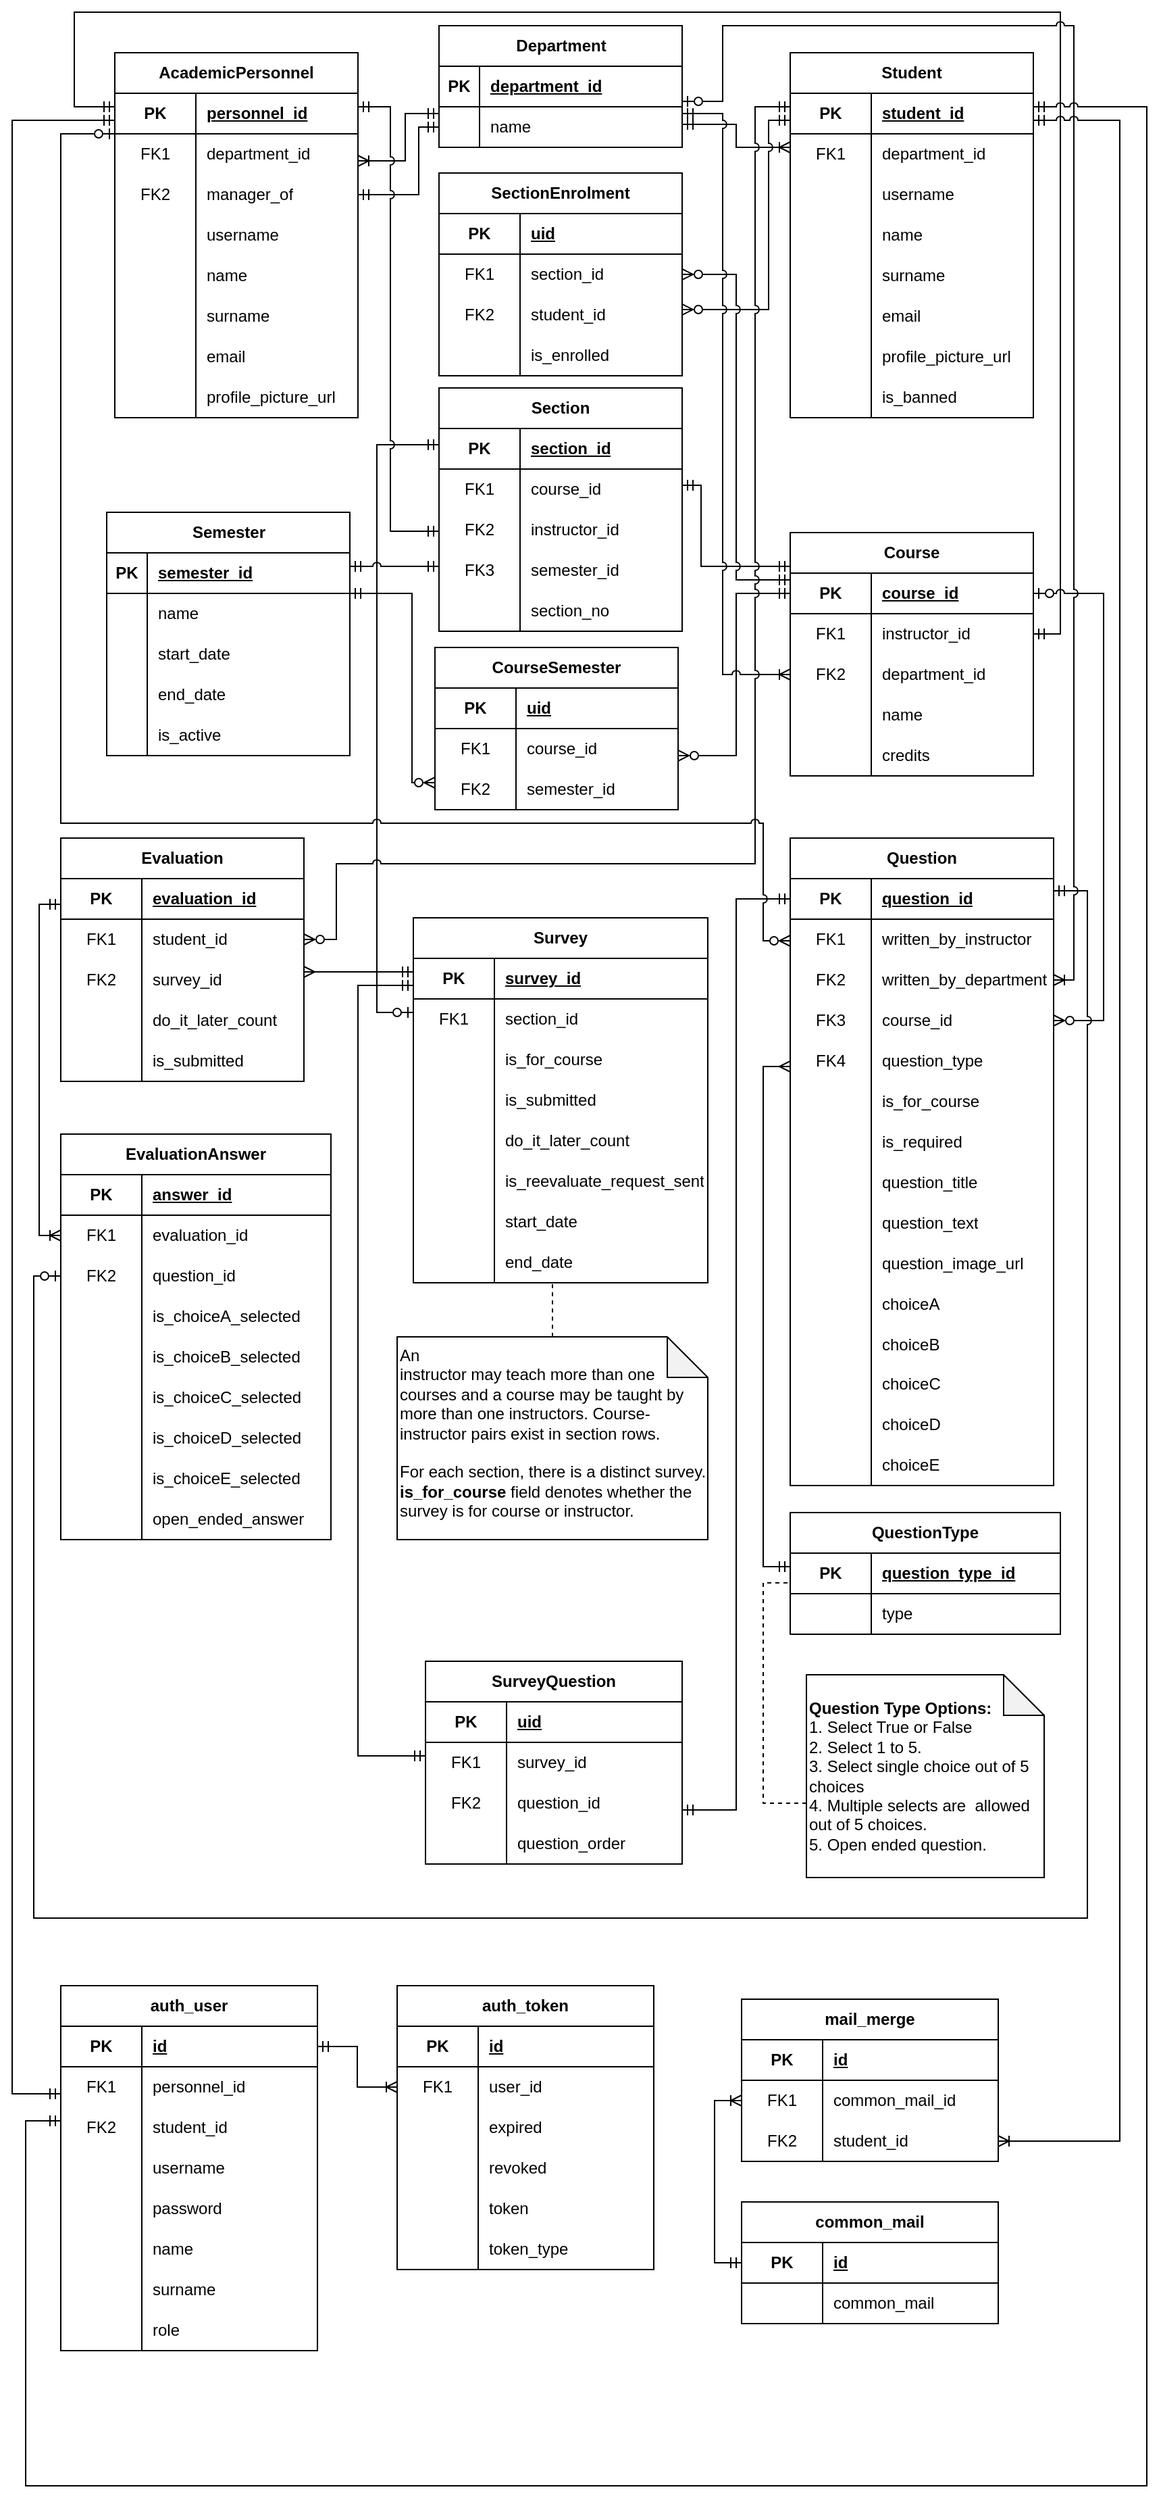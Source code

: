 <mxfile version="21.2.8" type="device">
  <diagram name="Page-1" id="fYZtxAhvsFQABA_fh5nG">
    <mxGraphModel dx="714" dy="423" grid="1" gridSize="10" guides="1" tooltips="1" connect="1" arrows="1" fold="1" page="1" pageScale="1" pageWidth="827" pageHeight="1169" math="0" shadow="0">
      <root>
        <mxCell id="0" />
        <mxCell id="1" parent="0" />
        <mxCell id="wpnjIjTOCz1GfCXaf7aH-1" value="Department" style="shape=table;startSize=30;container=1;collapsible=1;childLayout=tableLayout;fixedRows=1;rowLines=0;fontStyle=1;align=center;resizeLast=1;html=1;" parent="1" vertex="1">
          <mxGeometry x="326" y="30" width="180" height="90" as="geometry" />
        </mxCell>
        <mxCell id="wpnjIjTOCz1GfCXaf7aH-2" value="" style="shape=tableRow;horizontal=0;startSize=0;swimlaneHead=0;swimlaneBody=0;fillColor=none;collapsible=0;dropTarget=0;points=[[0,0.5],[1,0.5]];portConstraint=eastwest;top=0;left=0;right=0;bottom=1;strokeWidth=1;" parent="wpnjIjTOCz1GfCXaf7aH-1" vertex="1">
          <mxGeometry y="30" width="180" height="30" as="geometry" />
        </mxCell>
        <mxCell id="wpnjIjTOCz1GfCXaf7aH-3" value="PK" style="shape=partialRectangle;connectable=0;fillColor=none;top=0;left=0;bottom=0;right=0;fontStyle=1;overflow=hidden;whiteSpace=wrap;html=1;" parent="wpnjIjTOCz1GfCXaf7aH-2" vertex="1">
          <mxGeometry width="30" height="30" as="geometry">
            <mxRectangle width="30" height="30" as="alternateBounds" />
          </mxGeometry>
        </mxCell>
        <mxCell id="wpnjIjTOCz1GfCXaf7aH-4" value="department_id" style="shape=partialRectangle;connectable=0;fillColor=none;top=0;left=0;bottom=0;right=0;align=left;spacingLeft=6;fontStyle=5;overflow=hidden;whiteSpace=wrap;html=1;" parent="wpnjIjTOCz1GfCXaf7aH-2" vertex="1">
          <mxGeometry x="30" width="150" height="30" as="geometry">
            <mxRectangle width="150" height="30" as="alternateBounds" />
          </mxGeometry>
        </mxCell>
        <mxCell id="wpnjIjTOCz1GfCXaf7aH-5" value="" style="shape=tableRow;horizontal=0;startSize=0;swimlaneHead=0;swimlaneBody=0;fillColor=none;collapsible=0;dropTarget=0;points=[[0,0.5],[1,0.5]];portConstraint=eastwest;top=0;left=0;right=0;bottom=0;" parent="wpnjIjTOCz1GfCXaf7aH-1" vertex="1">
          <mxGeometry y="60" width="180" height="30" as="geometry" />
        </mxCell>
        <mxCell id="wpnjIjTOCz1GfCXaf7aH-6" value="" style="shape=partialRectangle;connectable=0;fillColor=none;top=0;left=0;bottom=0;right=0;editable=1;overflow=hidden;whiteSpace=wrap;html=1;" parent="wpnjIjTOCz1GfCXaf7aH-5" vertex="1">
          <mxGeometry width="30" height="30" as="geometry">
            <mxRectangle width="30" height="30" as="alternateBounds" />
          </mxGeometry>
        </mxCell>
        <mxCell id="wpnjIjTOCz1GfCXaf7aH-7" value="name" style="shape=partialRectangle;connectable=0;fillColor=none;top=0;left=0;bottom=0;right=0;align=left;spacingLeft=6;overflow=hidden;whiteSpace=wrap;html=1;" parent="wpnjIjTOCz1GfCXaf7aH-5" vertex="1">
          <mxGeometry x="30" width="150" height="30" as="geometry">
            <mxRectangle width="150" height="30" as="alternateBounds" />
          </mxGeometry>
        </mxCell>
        <mxCell id="wpnjIjTOCz1GfCXaf7aH-27" value="Student" style="shape=table;startSize=30;container=1;collapsible=1;childLayout=tableLayout;fixedRows=1;rowLines=0;fontStyle=1;align=center;resizeLast=1;html=1;whiteSpace=wrap;" parent="1" vertex="1">
          <mxGeometry x="586" y="50" width="180" height="270" as="geometry" />
        </mxCell>
        <mxCell id="wpnjIjTOCz1GfCXaf7aH-28" value="" style="shape=tableRow;horizontal=0;startSize=0;swimlaneHead=0;swimlaneBody=0;fillColor=none;collapsible=0;dropTarget=0;points=[[0,0.5],[1,0.5]];portConstraint=eastwest;top=0;left=0;right=0;bottom=1;html=1;" parent="wpnjIjTOCz1GfCXaf7aH-27" vertex="1">
          <mxGeometry y="30" width="180" height="30" as="geometry" />
        </mxCell>
        <mxCell id="wpnjIjTOCz1GfCXaf7aH-29" value="PK" style="shape=partialRectangle;connectable=0;fillColor=none;top=0;left=0;bottom=0;right=0;fontStyle=1;overflow=hidden;html=1;whiteSpace=wrap;" parent="wpnjIjTOCz1GfCXaf7aH-28" vertex="1">
          <mxGeometry width="60" height="30" as="geometry">
            <mxRectangle width="60" height="30" as="alternateBounds" />
          </mxGeometry>
        </mxCell>
        <mxCell id="wpnjIjTOCz1GfCXaf7aH-30" value="student_id" style="shape=partialRectangle;connectable=0;fillColor=none;top=0;left=0;bottom=0;right=0;align=left;spacingLeft=6;fontStyle=5;overflow=hidden;html=1;whiteSpace=wrap;" parent="wpnjIjTOCz1GfCXaf7aH-28" vertex="1">
          <mxGeometry x="60" width="120" height="30" as="geometry">
            <mxRectangle width="120" height="30" as="alternateBounds" />
          </mxGeometry>
        </mxCell>
        <mxCell id="wpnjIjTOCz1GfCXaf7aH-31" value="" style="shape=tableRow;horizontal=0;startSize=0;swimlaneHead=0;swimlaneBody=0;fillColor=none;collapsible=0;dropTarget=0;points=[[0,0.5],[1,0.5]];portConstraint=eastwest;top=0;left=0;right=0;bottom=0;html=1;" parent="wpnjIjTOCz1GfCXaf7aH-27" vertex="1">
          <mxGeometry y="60" width="180" height="30" as="geometry" />
        </mxCell>
        <mxCell id="wpnjIjTOCz1GfCXaf7aH-32" value="FK1" style="shape=partialRectangle;connectable=0;fillColor=none;top=0;left=0;bottom=0;right=0;fontStyle=0;overflow=hidden;html=1;whiteSpace=wrap;" parent="wpnjIjTOCz1GfCXaf7aH-31" vertex="1">
          <mxGeometry width="60" height="30" as="geometry">
            <mxRectangle width="60" height="30" as="alternateBounds" />
          </mxGeometry>
        </mxCell>
        <mxCell id="wpnjIjTOCz1GfCXaf7aH-33" value="department_id" style="shape=partialRectangle;connectable=0;fillColor=none;top=0;left=0;bottom=0;right=0;align=left;spacingLeft=6;fontStyle=0;overflow=hidden;html=1;whiteSpace=wrap;" parent="wpnjIjTOCz1GfCXaf7aH-31" vertex="1">
          <mxGeometry x="60" width="120" height="30" as="geometry">
            <mxRectangle width="120" height="30" as="alternateBounds" />
          </mxGeometry>
        </mxCell>
        <mxCell id="wpnjIjTOCz1GfCXaf7aH-34" value="" style="shape=tableRow;horizontal=0;startSize=0;swimlaneHead=0;swimlaneBody=0;fillColor=none;collapsible=0;dropTarget=0;points=[[0,0.5],[1,0.5]];portConstraint=eastwest;top=0;left=0;right=0;bottom=0;html=1;" parent="wpnjIjTOCz1GfCXaf7aH-27" vertex="1">
          <mxGeometry y="90" width="180" height="30" as="geometry" />
        </mxCell>
        <mxCell id="wpnjIjTOCz1GfCXaf7aH-35" value="" style="shape=partialRectangle;connectable=0;fillColor=none;top=0;left=0;bottom=0;right=0;editable=1;overflow=hidden;html=1;whiteSpace=wrap;" parent="wpnjIjTOCz1GfCXaf7aH-34" vertex="1">
          <mxGeometry width="60" height="30" as="geometry">
            <mxRectangle width="60" height="30" as="alternateBounds" />
          </mxGeometry>
        </mxCell>
        <mxCell id="wpnjIjTOCz1GfCXaf7aH-36" value="username" style="shape=partialRectangle;connectable=0;fillColor=none;top=0;left=0;bottom=0;right=0;align=left;spacingLeft=6;overflow=hidden;html=1;whiteSpace=wrap;" parent="wpnjIjTOCz1GfCXaf7aH-34" vertex="1">
          <mxGeometry x="60" width="120" height="30" as="geometry">
            <mxRectangle width="120" height="30" as="alternateBounds" />
          </mxGeometry>
        </mxCell>
        <mxCell id="BOiVV895LozDK8q0spc3-111" style="shape=tableRow;horizontal=0;startSize=0;swimlaneHead=0;swimlaneBody=0;fillColor=none;collapsible=0;dropTarget=0;points=[[0,0.5],[1,0.5]];portConstraint=eastwest;top=0;left=0;right=0;bottom=0;html=1;" parent="wpnjIjTOCz1GfCXaf7aH-27" vertex="1">
          <mxGeometry y="120" width="180" height="30" as="geometry" />
        </mxCell>
        <mxCell id="BOiVV895LozDK8q0spc3-112" style="shape=partialRectangle;connectable=0;fillColor=none;top=0;left=0;bottom=0;right=0;editable=1;overflow=hidden;html=1;whiteSpace=wrap;" parent="BOiVV895LozDK8q0spc3-111" vertex="1">
          <mxGeometry width="60" height="30" as="geometry">
            <mxRectangle width="60" height="30" as="alternateBounds" />
          </mxGeometry>
        </mxCell>
        <mxCell id="BOiVV895LozDK8q0spc3-113" value="name" style="shape=partialRectangle;connectable=0;fillColor=none;top=0;left=0;bottom=0;right=0;align=left;spacingLeft=6;overflow=hidden;html=1;whiteSpace=wrap;" parent="BOiVV895LozDK8q0spc3-111" vertex="1">
          <mxGeometry x="60" width="120" height="30" as="geometry">
            <mxRectangle width="120" height="30" as="alternateBounds" />
          </mxGeometry>
        </mxCell>
        <mxCell id="wpnjIjTOCz1GfCXaf7aH-37" value="" style="shape=tableRow;horizontal=0;startSize=0;swimlaneHead=0;swimlaneBody=0;fillColor=none;collapsible=0;dropTarget=0;points=[[0,0.5],[1,0.5]];portConstraint=eastwest;top=0;left=0;right=0;bottom=0;html=1;" parent="wpnjIjTOCz1GfCXaf7aH-27" vertex="1">
          <mxGeometry y="150" width="180" height="30" as="geometry" />
        </mxCell>
        <mxCell id="wpnjIjTOCz1GfCXaf7aH-38" value="" style="shape=partialRectangle;connectable=0;fillColor=none;top=0;left=0;bottom=0;right=0;editable=1;overflow=hidden;html=1;whiteSpace=wrap;" parent="wpnjIjTOCz1GfCXaf7aH-37" vertex="1">
          <mxGeometry width="60" height="30" as="geometry">
            <mxRectangle width="60" height="30" as="alternateBounds" />
          </mxGeometry>
        </mxCell>
        <mxCell id="wpnjIjTOCz1GfCXaf7aH-39" value="surname" style="shape=partialRectangle;connectable=0;fillColor=none;top=0;left=0;bottom=0;right=0;align=left;spacingLeft=6;overflow=hidden;html=1;whiteSpace=wrap;" parent="wpnjIjTOCz1GfCXaf7aH-37" vertex="1">
          <mxGeometry x="60" width="120" height="30" as="geometry">
            <mxRectangle width="120" height="30" as="alternateBounds" />
          </mxGeometry>
        </mxCell>
        <mxCell id="wpnjIjTOCz1GfCXaf7aH-40" style="shape=tableRow;horizontal=0;startSize=0;swimlaneHead=0;swimlaneBody=0;fillColor=none;collapsible=0;dropTarget=0;points=[[0,0.5],[1,0.5]];portConstraint=eastwest;top=0;left=0;right=0;bottom=0;html=1;" parent="wpnjIjTOCz1GfCXaf7aH-27" vertex="1">
          <mxGeometry y="180" width="180" height="30" as="geometry" />
        </mxCell>
        <mxCell id="wpnjIjTOCz1GfCXaf7aH-41" style="shape=partialRectangle;connectable=0;fillColor=none;top=0;left=0;bottom=0;right=0;editable=1;overflow=hidden;html=1;whiteSpace=wrap;" parent="wpnjIjTOCz1GfCXaf7aH-40" vertex="1">
          <mxGeometry width="60" height="30" as="geometry">
            <mxRectangle width="60" height="30" as="alternateBounds" />
          </mxGeometry>
        </mxCell>
        <mxCell id="wpnjIjTOCz1GfCXaf7aH-42" value="email" style="shape=partialRectangle;connectable=0;fillColor=none;top=0;left=0;bottom=0;right=0;align=left;spacingLeft=6;overflow=hidden;html=1;whiteSpace=wrap;" parent="wpnjIjTOCz1GfCXaf7aH-40" vertex="1">
          <mxGeometry x="60" width="120" height="30" as="geometry">
            <mxRectangle width="120" height="30" as="alternateBounds" />
          </mxGeometry>
        </mxCell>
        <mxCell id="BOiVV895LozDK8q0spc3-66" style="shape=tableRow;horizontal=0;startSize=0;swimlaneHead=0;swimlaneBody=0;fillColor=none;collapsible=0;dropTarget=0;points=[[0,0.5],[1,0.5]];portConstraint=eastwest;top=0;left=0;right=0;bottom=0;html=1;" parent="wpnjIjTOCz1GfCXaf7aH-27" vertex="1">
          <mxGeometry y="210" width="180" height="30" as="geometry" />
        </mxCell>
        <mxCell id="BOiVV895LozDK8q0spc3-67" style="shape=partialRectangle;connectable=0;fillColor=none;top=0;left=0;bottom=0;right=0;editable=1;overflow=hidden;html=1;whiteSpace=wrap;" parent="BOiVV895LozDK8q0spc3-66" vertex="1">
          <mxGeometry width="60" height="30" as="geometry">
            <mxRectangle width="60" height="30" as="alternateBounds" />
          </mxGeometry>
        </mxCell>
        <mxCell id="BOiVV895LozDK8q0spc3-68" value="profile_picture_url" style="shape=partialRectangle;connectable=0;fillColor=none;top=0;left=0;bottom=0;right=0;align=left;spacingLeft=6;overflow=hidden;html=1;whiteSpace=wrap;" parent="BOiVV895LozDK8q0spc3-66" vertex="1">
          <mxGeometry x="60" width="120" height="30" as="geometry">
            <mxRectangle width="120" height="30" as="alternateBounds" />
          </mxGeometry>
        </mxCell>
        <mxCell id="ue9tPg2RhS5-HrSdCbDo-131" style="shape=tableRow;horizontal=0;startSize=0;swimlaneHead=0;swimlaneBody=0;fillColor=none;collapsible=0;dropTarget=0;points=[[0,0.5],[1,0.5]];portConstraint=eastwest;top=0;left=0;right=0;bottom=0;html=1;" parent="wpnjIjTOCz1GfCXaf7aH-27" vertex="1">
          <mxGeometry y="240" width="180" height="30" as="geometry" />
        </mxCell>
        <mxCell id="ue9tPg2RhS5-HrSdCbDo-132" style="shape=partialRectangle;connectable=0;fillColor=none;top=0;left=0;bottom=0;right=0;editable=1;overflow=hidden;html=1;whiteSpace=wrap;" parent="ue9tPg2RhS5-HrSdCbDo-131" vertex="1">
          <mxGeometry width="60" height="30" as="geometry">
            <mxRectangle width="60" height="30" as="alternateBounds" />
          </mxGeometry>
        </mxCell>
        <mxCell id="ue9tPg2RhS5-HrSdCbDo-133" value="is_banned" style="shape=partialRectangle;connectable=0;fillColor=none;top=0;left=0;bottom=0;right=0;align=left;spacingLeft=6;overflow=hidden;html=1;whiteSpace=wrap;" parent="ue9tPg2RhS5-HrSdCbDo-131" vertex="1">
          <mxGeometry x="60" width="120" height="30" as="geometry">
            <mxRectangle width="120" height="30" as="alternateBounds" />
          </mxGeometry>
        </mxCell>
        <mxCell id="wpnjIjTOCz1GfCXaf7aH-43" value="Course" style="shape=table;startSize=30;container=1;collapsible=1;childLayout=tableLayout;fixedRows=1;rowLines=0;fontStyle=1;align=center;resizeLast=1;html=1;whiteSpace=wrap;" parent="1" vertex="1">
          <mxGeometry x="586" y="405" width="180" height="180" as="geometry" />
        </mxCell>
        <mxCell id="wpnjIjTOCz1GfCXaf7aH-44" value="" style="shape=tableRow;horizontal=0;startSize=0;swimlaneHead=0;swimlaneBody=0;fillColor=none;collapsible=0;dropTarget=0;points=[[0,0.5],[1,0.5]];portConstraint=eastwest;top=0;left=0;right=0;bottom=1;html=1;" parent="wpnjIjTOCz1GfCXaf7aH-43" vertex="1">
          <mxGeometry y="30" width="180" height="30" as="geometry" />
        </mxCell>
        <mxCell id="wpnjIjTOCz1GfCXaf7aH-45" value="PK" style="shape=partialRectangle;connectable=0;fillColor=none;top=0;left=0;bottom=0;right=0;fontStyle=1;overflow=hidden;html=1;whiteSpace=wrap;" parent="wpnjIjTOCz1GfCXaf7aH-44" vertex="1">
          <mxGeometry width="60" height="30" as="geometry">
            <mxRectangle width="60" height="30" as="alternateBounds" />
          </mxGeometry>
        </mxCell>
        <mxCell id="wpnjIjTOCz1GfCXaf7aH-46" value="course_id" style="shape=partialRectangle;connectable=0;fillColor=none;top=0;left=0;bottom=0;right=0;align=left;spacingLeft=6;fontStyle=5;overflow=hidden;html=1;whiteSpace=wrap;" parent="wpnjIjTOCz1GfCXaf7aH-44" vertex="1">
          <mxGeometry x="60" width="120" height="30" as="geometry">
            <mxRectangle width="120" height="30" as="alternateBounds" />
          </mxGeometry>
        </mxCell>
        <mxCell id="wpnjIjTOCz1GfCXaf7aH-65" style="shape=tableRow;horizontal=0;startSize=0;swimlaneHead=0;swimlaneBody=0;fillColor=none;collapsible=0;dropTarget=0;points=[[0,0.5],[1,0.5]];portConstraint=eastwest;top=0;left=0;right=0;bottom=0;html=1;" parent="wpnjIjTOCz1GfCXaf7aH-43" vertex="1">
          <mxGeometry y="60" width="180" height="30" as="geometry" />
        </mxCell>
        <mxCell id="wpnjIjTOCz1GfCXaf7aH-66" value="FK1" style="shape=partialRectangle;connectable=0;fillColor=none;top=0;left=0;bottom=0;right=0;fontStyle=0;overflow=hidden;html=1;whiteSpace=wrap;" parent="wpnjIjTOCz1GfCXaf7aH-65" vertex="1">
          <mxGeometry width="60" height="30" as="geometry">
            <mxRectangle width="60" height="30" as="alternateBounds" />
          </mxGeometry>
        </mxCell>
        <mxCell id="wpnjIjTOCz1GfCXaf7aH-67" value="instructor_id" style="shape=partialRectangle;connectable=0;fillColor=none;top=0;left=0;bottom=0;right=0;align=left;spacingLeft=6;fontStyle=0;overflow=hidden;html=1;whiteSpace=wrap;" parent="wpnjIjTOCz1GfCXaf7aH-65" vertex="1">
          <mxGeometry x="60" width="120" height="30" as="geometry">
            <mxRectangle width="120" height="30" as="alternateBounds" />
          </mxGeometry>
        </mxCell>
        <mxCell id="wpnjIjTOCz1GfCXaf7aH-47" value="" style="shape=tableRow;horizontal=0;startSize=0;swimlaneHead=0;swimlaneBody=0;fillColor=none;collapsible=0;dropTarget=0;points=[[0,0.5],[1,0.5]];portConstraint=eastwest;top=0;left=0;right=0;bottom=0;html=1;" parent="wpnjIjTOCz1GfCXaf7aH-43" vertex="1">
          <mxGeometry y="90" width="180" height="30" as="geometry" />
        </mxCell>
        <mxCell id="wpnjIjTOCz1GfCXaf7aH-48" value="FK2" style="shape=partialRectangle;connectable=0;fillColor=none;top=0;left=0;bottom=0;right=0;fontStyle=0;overflow=hidden;html=1;whiteSpace=wrap;" parent="wpnjIjTOCz1GfCXaf7aH-47" vertex="1">
          <mxGeometry width="60" height="30" as="geometry">
            <mxRectangle width="60" height="30" as="alternateBounds" />
          </mxGeometry>
        </mxCell>
        <mxCell id="wpnjIjTOCz1GfCXaf7aH-49" value="department_id" style="shape=partialRectangle;connectable=0;fillColor=none;top=0;left=0;bottom=0;right=0;align=left;spacingLeft=6;fontStyle=0;overflow=hidden;html=1;whiteSpace=wrap;" parent="wpnjIjTOCz1GfCXaf7aH-47" vertex="1">
          <mxGeometry x="60" width="120" height="30" as="geometry">
            <mxRectangle width="120" height="30" as="alternateBounds" />
          </mxGeometry>
        </mxCell>
        <mxCell id="wpnjIjTOCz1GfCXaf7aH-50" value="" style="shape=tableRow;horizontal=0;startSize=0;swimlaneHead=0;swimlaneBody=0;fillColor=none;collapsible=0;dropTarget=0;points=[[0,0.5],[1,0.5]];portConstraint=eastwest;top=0;left=0;right=0;bottom=0;html=1;" parent="wpnjIjTOCz1GfCXaf7aH-43" vertex="1">
          <mxGeometry y="120" width="180" height="30" as="geometry" />
        </mxCell>
        <mxCell id="wpnjIjTOCz1GfCXaf7aH-51" value="" style="shape=partialRectangle;connectable=0;fillColor=none;top=0;left=0;bottom=0;right=0;editable=1;overflow=hidden;html=1;whiteSpace=wrap;" parent="wpnjIjTOCz1GfCXaf7aH-50" vertex="1">
          <mxGeometry width="60" height="30" as="geometry">
            <mxRectangle width="60" height="30" as="alternateBounds" />
          </mxGeometry>
        </mxCell>
        <mxCell id="wpnjIjTOCz1GfCXaf7aH-52" value="name" style="shape=partialRectangle;connectable=0;fillColor=none;top=0;left=0;bottom=0;right=0;align=left;spacingLeft=6;overflow=hidden;html=1;whiteSpace=wrap;" parent="wpnjIjTOCz1GfCXaf7aH-50" vertex="1">
          <mxGeometry x="60" width="120" height="30" as="geometry">
            <mxRectangle width="120" height="30" as="alternateBounds" />
          </mxGeometry>
        </mxCell>
        <mxCell id="BOiVV895LozDK8q0spc3-102" style="shape=tableRow;horizontal=0;startSize=0;swimlaneHead=0;swimlaneBody=0;fillColor=none;collapsible=0;dropTarget=0;points=[[0,0.5],[1,0.5]];portConstraint=eastwest;top=0;left=0;right=0;bottom=0;html=1;" parent="wpnjIjTOCz1GfCXaf7aH-43" vertex="1">
          <mxGeometry y="150" width="180" height="30" as="geometry" />
        </mxCell>
        <mxCell id="BOiVV895LozDK8q0spc3-103" style="shape=partialRectangle;connectable=0;fillColor=none;top=0;left=0;bottom=0;right=0;editable=1;overflow=hidden;html=1;whiteSpace=wrap;" parent="BOiVV895LozDK8q0spc3-102" vertex="1">
          <mxGeometry width="60" height="30" as="geometry">
            <mxRectangle width="60" height="30" as="alternateBounds" />
          </mxGeometry>
        </mxCell>
        <mxCell id="BOiVV895LozDK8q0spc3-104" value="credits" style="shape=partialRectangle;connectable=0;fillColor=none;top=0;left=0;bottom=0;right=0;align=left;spacingLeft=6;overflow=hidden;html=1;whiteSpace=wrap;" parent="BOiVV895LozDK8q0spc3-102" vertex="1">
          <mxGeometry x="60" width="120" height="30" as="geometry">
            <mxRectangle width="120" height="30" as="alternateBounds" />
          </mxGeometry>
        </mxCell>
        <mxCell id="wpnjIjTOCz1GfCXaf7aH-68" value="Evaluation" style="shape=table;startSize=30;container=1;collapsible=1;childLayout=tableLayout;fixedRows=1;rowLines=0;fontStyle=1;align=center;resizeLast=1;html=1;whiteSpace=wrap;" parent="1" vertex="1">
          <mxGeometry x="46" y="631" width="180" height="180" as="geometry" />
        </mxCell>
        <mxCell id="wpnjIjTOCz1GfCXaf7aH-69" value="" style="shape=tableRow;horizontal=0;startSize=0;swimlaneHead=0;swimlaneBody=0;fillColor=none;collapsible=0;dropTarget=0;points=[[0,0.5],[1,0.5]];portConstraint=eastwest;top=0;left=0;right=0;bottom=1;html=1;" parent="wpnjIjTOCz1GfCXaf7aH-68" vertex="1">
          <mxGeometry y="30" width="180" height="30" as="geometry" />
        </mxCell>
        <mxCell id="wpnjIjTOCz1GfCXaf7aH-70" value="PK" style="shape=partialRectangle;connectable=0;fillColor=none;top=0;left=0;bottom=0;right=0;fontStyle=1;overflow=hidden;html=1;whiteSpace=wrap;" parent="wpnjIjTOCz1GfCXaf7aH-69" vertex="1">
          <mxGeometry width="60" height="30" as="geometry">
            <mxRectangle width="60" height="30" as="alternateBounds" />
          </mxGeometry>
        </mxCell>
        <mxCell id="wpnjIjTOCz1GfCXaf7aH-71" value="evaluation_id" style="shape=partialRectangle;connectable=0;fillColor=none;top=0;left=0;bottom=0;right=0;align=left;spacingLeft=6;fontStyle=5;overflow=hidden;html=1;whiteSpace=wrap;" parent="wpnjIjTOCz1GfCXaf7aH-69" vertex="1">
          <mxGeometry x="60" width="120" height="30" as="geometry">
            <mxRectangle width="120" height="30" as="alternateBounds" />
          </mxGeometry>
        </mxCell>
        <mxCell id="wpnjIjTOCz1GfCXaf7aH-297" style="shape=tableRow;horizontal=0;startSize=0;swimlaneHead=0;swimlaneBody=0;fillColor=none;collapsible=0;dropTarget=0;points=[[0,0.5],[1,0.5]];portConstraint=eastwest;top=0;left=0;right=0;bottom=0;html=1;" parent="wpnjIjTOCz1GfCXaf7aH-68" vertex="1">
          <mxGeometry y="60" width="180" height="30" as="geometry" />
        </mxCell>
        <mxCell id="wpnjIjTOCz1GfCXaf7aH-298" value="FK1" style="shape=partialRectangle;connectable=0;fillColor=none;top=0;left=0;bottom=0;right=0;fontStyle=0;overflow=hidden;html=1;whiteSpace=wrap;" parent="wpnjIjTOCz1GfCXaf7aH-297" vertex="1">
          <mxGeometry width="60" height="30" as="geometry">
            <mxRectangle width="60" height="30" as="alternateBounds" />
          </mxGeometry>
        </mxCell>
        <mxCell id="wpnjIjTOCz1GfCXaf7aH-299" value="student_id" style="shape=partialRectangle;connectable=0;fillColor=none;top=0;left=0;bottom=0;right=0;align=left;spacingLeft=6;fontStyle=0;overflow=hidden;html=1;whiteSpace=wrap;" parent="wpnjIjTOCz1GfCXaf7aH-297" vertex="1">
          <mxGeometry x="60" width="120" height="30" as="geometry">
            <mxRectangle width="120" height="30" as="alternateBounds" />
          </mxGeometry>
        </mxCell>
        <mxCell id="wpnjIjTOCz1GfCXaf7aH-75" value="" style="shape=tableRow;horizontal=0;startSize=0;swimlaneHead=0;swimlaneBody=0;fillColor=none;collapsible=0;dropTarget=0;points=[[0,0.5],[1,0.5]];portConstraint=eastwest;top=0;left=0;right=0;bottom=0;html=1;" parent="wpnjIjTOCz1GfCXaf7aH-68" vertex="1">
          <mxGeometry y="90" width="180" height="30" as="geometry" />
        </mxCell>
        <mxCell id="wpnjIjTOCz1GfCXaf7aH-76" value="FK2" style="shape=partialRectangle;connectable=0;fillColor=none;top=0;left=0;bottom=0;right=0;fontStyle=0;overflow=hidden;html=1;whiteSpace=wrap;" parent="wpnjIjTOCz1GfCXaf7aH-75" vertex="1">
          <mxGeometry width="60" height="30" as="geometry">
            <mxRectangle width="60" height="30" as="alternateBounds" />
          </mxGeometry>
        </mxCell>
        <mxCell id="wpnjIjTOCz1GfCXaf7aH-77" value="survey_id" style="shape=partialRectangle;connectable=0;fillColor=none;top=0;left=0;bottom=0;right=0;align=left;spacingLeft=6;fontStyle=0;overflow=hidden;html=1;whiteSpace=wrap;" parent="wpnjIjTOCz1GfCXaf7aH-75" vertex="1">
          <mxGeometry x="60" width="120" height="30" as="geometry">
            <mxRectangle width="120" height="30" as="alternateBounds" />
          </mxGeometry>
        </mxCell>
        <mxCell id="ue9tPg2RhS5-HrSdCbDo-134" style="shape=tableRow;horizontal=0;startSize=0;swimlaneHead=0;swimlaneBody=0;fillColor=none;collapsible=0;dropTarget=0;points=[[0,0.5],[1,0.5]];portConstraint=eastwest;top=0;left=0;right=0;bottom=0;html=1;" parent="wpnjIjTOCz1GfCXaf7aH-68" vertex="1">
          <mxGeometry y="120" width="180" height="30" as="geometry" />
        </mxCell>
        <mxCell id="ue9tPg2RhS5-HrSdCbDo-135" style="shape=partialRectangle;connectable=0;fillColor=none;top=0;left=0;bottom=0;right=0;editable=1;overflow=hidden;html=1;whiteSpace=wrap;" parent="ue9tPg2RhS5-HrSdCbDo-134" vertex="1">
          <mxGeometry width="60" height="30" as="geometry">
            <mxRectangle width="60" height="30" as="alternateBounds" />
          </mxGeometry>
        </mxCell>
        <mxCell id="ue9tPg2RhS5-HrSdCbDo-136" value="do_it_later_count" style="shape=partialRectangle;connectable=0;fillColor=none;top=0;left=0;bottom=0;right=0;align=left;spacingLeft=6;overflow=hidden;html=1;whiteSpace=wrap;" parent="ue9tPg2RhS5-HrSdCbDo-134" vertex="1">
          <mxGeometry x="60" width="120" height="30" as="geometry">
            <mxRectangle width="120" height="30" as="alternateBounds" />
          </mxGeometry>
        </mxCell>
        <mxCell id="ue9tPg2RhS5-HrSdCbDo-140" style="shape=tableRow;horizontal=0;startSize=0;swimlaneHead=0;swimlaneBody=0;fillColor=none;collapsible=0;dropTarget=0;points=[[0,0.5],[1,0.5]];portConstraint=eastwest;top=0;left=0;right=0;bottom=0;html=1;" parent="wpnjIjTOCz1GfCXaf7aH-68" vertex="1">
          <mxGeometry y="150" width="180" height="30" as="geometry" />
        </mxCell>
        <mxCell id="ue9tPg2RhS5-HrSdCbDo-141" style="shape=partialRectangle;connectable=0;fillColor=none;top=0;left=0;bottom=0;right=0;editable=1;overflow=hidden;html=1;whiteSpace=wrap;" parent="ue9tPg2RhS5-HrSdCbDo-140" vertex="1">
          <mxGeometry width="60" height="30" as="geometry">
            <mxRectangle width="60" height="30" as="alternateBounds" />
          </mxGeometry>
        </mxCell>
        <mxCell id="ue9tPg2RhS5-HrSdCbDo-142" value="is_submitted" style="shape=partialRectangle;connectable=0;fillColor=none;top=0;left=0;bottom=0;right=0;align=left;spacingLeft=6;overflow=hidden;html=1;whiteSpace=wrap;" parent="ue9tPg2RhS5-HrSdCbDo-140" vertex="1">
          <mxGeometry x="60" width="120" height="30" as="geometry">
            <mxRectangle width="120" height="30" as="alternateBounds" />
          </mxGeometry>
        </mxCell>
        <mxCell id="wpnjIjTOCz1GfCXaf7aH-81" value="AcademicPersonnel" style="shape=table;startSize=30;container=1;collapsible=1;childLayout=tableLayout;fixedRows=1;rowLines=0;fontStyle=1;align=center;resizeLast=1;html=1;whiteSpace=wrap;" parent="1" vertex="1">
          <mxGeometry x="86" y="50" width="180" height="270" as="geometry" />
        </mxCell>
        <mxCell id="wpnjIjTOCz1GfCXaf7aH-82" value="" style="shape=tableRow;horizontal=0;startSize=0;swimlaneHead=0;swimlaneBody=0;fillColor=none;collapsible=0;dropTarget=0;points=[[0,0.5],[1,0.5]];portConstraint=eastwest;top=0;left=0;right=0;bottom=1;html=1;strokeWidth=1;shadow=0;swimlaneLine=1;rounded=0;swimlaneFillColor=none;" parent="wpnjIjTOCz1GfCXaf7aH-81" vertex="1">
          <mxGeometry y="30" width="180" height="30" as="geometry" />
        </mxCell>
        <mxCell id="wpnjIjTOCz1GfCXaf7aH-83" value="PK" style="shape=partialRectangle;connectable=0;fillColor=none;top=0;left=0;bottom=0;right=0;fontStyle=1;overflow=hidden;html=1;whiteSpace=wrap;" parent="wpnjIjTOCz1GfCXaf7aH-82" vertex="1">
          <mxGeometry width="60" height="30" as="geometry">
            <mxRectangle width="60" height="30" as="alternateBounds" />
          </mxGeometry>
        </mxCell>
        <mxCell id="wpnjIjTOCz1GfCXaf7aH-84" value="personnel_id" style="shape=partialRectangle;connectable=0;fillColor=none;top=0;left=0;bottom=0;right=0;align=left;spacingLeft=6;fontStyle=5;overflow=hidden;html=1;whiteSpace=wrap;" parent="wpnjIjTOCz1GfCXaf7aH-82" vertex="1">
          <mxGeometry x="60" width="120" height="30" as="geometry">
            <mxRectangle width="120" height="30" as="alternateBounds" />
          </mxGeometry>
        </mxCell>
        <mxCell id="ue9tPg2RhS5-HrSdCbDo-20" style="shape=tableRow;horizontal=0;startSize=0;swimlaneHead=0;swimlaneBody=0;fillColor=none;collapsible=0;dropTarget=0;points=[[0,0.5],[1,0.5]];portConstraint=eastwest;top=0;left=0;right=0;bottom=0;html=1;" parent="wpnjIjTOCz1GfCXaf7aH-81" vertex="1">
          <mxGeometry y="60" width="180" height="30" as="geometry" />
        </mxCell>
        <mxCell id="ue9tPg2RhS5-HrSdCbDo-21" value="FK1" style="shape=partialRectangle;connectable=0;fillColor=none;top=0;left=0;bottom=0;right=0;fontStyle=0;overflow=hidden;html=1;whiteSpace=wrap;" parent="ue9tPg2RhS5-HrSdCbDo-20" vertex="1">
          <mxGeometry width="60" height="30" as="geometry">
            <mxRectangle width="60" height="30" as="alternateBounds" />
          </mxGeometry>
        </mxCell>
        <mxCell id="ue9tPg2RhS5-HrSdCbDo-22" value="department_id" style="shape=partialRectangle;connectable=0;fillColor=none;top=0;left=0;bottom=0;right=0;align=left;spacingLeft=6;fontStyle=0;overflow=hidden;html=1;whiteSpace=wrap;" parent="ue9tPg2RhS5-HrSdCbDo-20" vertex="1">
          <mxGeometry x="60" width="120" height="30" as="geometry">
            <mxRectangle width="120" height="30" as="alternateBounds" />
          </mxGeometry>
        </mxCell>
        <mxCell id="wpnjIjTOCz1GfCXaf7aH-85" value="" style="shape=tableRow;horizontal=0;startSize=0;swimlaneHead=0;swimlaneBody=0;fillColor=none;collapsible=0;dropTarget=0;points=[[0,0.5],[1,0.5]];portConstraint=eastwest;top=0;left=0;right=0;bottom=0;html=1;" parent="wpnjIjTOCz1GfCXaf7aH-81" vertex="1">
          <mxGeometry y="90" width="180" height="30" as="geometry" />
        </mxCell>
        <mxCell id="wpnjIjTOCz1GfCXaf7aH-86" value="FK2" style="shape=partialRectangle;connectable=0;fillColor=none;top=0;left=0;bottom=0;right=0;fontStyle=0;overflow=hidden;html=1;whiteSpace=wrap;" parent="wpnjIjTOCz1GfCXaf7aH-85" vertex="1">
          <mxGeometry width="60" height="30" as="geometry">
            <mxRectangle width="60" height="30" as="alternateBounds" />
          </mxGeometry>
        </mxCell>
        <mxCell id="wpnjIjTOCz1GfCXaf7aH-87" value="manager_of" style="shape=partialRectangle;connectable=0;fillColor=none;top=0;left=0;bottom=0;right=0;align=left;spacingLeft=6;fontStyle=0;overflow=hidden;html=1;whiteSpace=wrap;" parent="wpnjIjTOCz1GfCXaf7aH-85" vertex="1">
          <mxGeometry x="60" width="120" height="30" as="geometry">
            <mxRectangle width="120" height="30" as="alternateBounds" />
          </mxGeometry>
        </mxCell>
        <mxCell id="wpnjIjTOCz1GfCXaf7aH-88" value="" style="shape=tableRow;horizontal=0;startSize=0;swimlaneHead=0;swimlaneBody=0;fillColor=none;collapsible=0;dropTarget=0;points=[[0,0.5],[1,0.5]];portConstraint=eastwest;top=0;left=0;right=0;bottom=0;html=1;" parent="wpnjIjTOCz1GfCXaf7aH-81" vertex="1">
          <mxGeometry y="120" width="180" height="30" as="geometry" />
        </mxCell>
        <mxCell id="wpnjIjTOCz1GfCXaf7aH-89" value="" style="shape=partialRectangle;connectable=0;fillColor=none;top=0;left=0;bottom=0;right=0;editable=1;overflow=hidden;html=1;whiteSpace=wrap;" parent="wpnjIjTOCz1GfCXaf7aH-88" vertex="1">
          <mxGeometry width="60" height="30" as="geometry">
            <mxRectangle width="60" height="30" as="alternateBounds" />
          </mxGeometry>
        </mxCell>
        <mxCell id="wpnjIjTOCz1GfCXaf7aH-90" value="username" style="shape=partialRectangle;connectable=0;fillColor=none;top=0;left=0;bottom=0;right=0;align=left;spacingLeft=6;overflow=hidden;html=1;whiteSpace=wrap;" parent="wpnjIjTOCz1GfCXaf7aH-88" vertex="1">
          <mxGeometry x="60" width="120" height="30" as="geometry">
            <mxRectangle width="120" height="30" as="alternateBounds" />
          </mxGeometry>
        </mxCell>
        <mxCell id="BOiVV895LozDK8q0spc3-114" style="shape=tableRow;horizontal=0;startSize=0;swimlaneHead=0;swimlaneBody=0;fillColor=none;collapsible=0;dropTarget=0;points=[[0,0.5],[1,0.5]];portConstraint=eastwest;top=0;left=0;right=0;bottom=0;html=1;" parent="wpnjIjTOCz1GfCXaf7aH-81" vertex="1">
          <mxGeometry y="150" width="180" height="30" as="geometry" />
        </mxCell>
        <mxCell id="BOiVV895LozDK8q0spc3-115" style="shape=partialRectangle;connectable=0;fillColor=none;top=0;left=0;bottom=0;right=0;editable=1;overflow=hidden;html=1;whiteSpace=wrap;" parent="BOiVV895LozDK8q0spc3-114" vertex="1">
          <mxGeometry width="60" height="30" as="geometry">
            <mxRectangle width="60" height="30" as="alternateBounds" />
          </mxGeometry>
        </mxCell>
        <mxCell id="BOiVV895LozDK8q0spc3-116" value="name" style="shape=partialRectangle;connectable=0;fillColor=none;top=0;left=0;bottom=0;right=0;align=left;spacingLeft=6;overflow=hidden;html=1;whiteSpace=wrap;" parent="BOiVV895LozDK8q0spc3-114" vertex="1">
          <mxGeometry x="60" width="120" height="30" as="geometry">
            <mxRectangle width="120" height="30" as="alternateBounds" />
          </mxGeometry>
        </mxCell>
        <mxCell id="wpnjIjTOCz1GfCXaf7aH-91" value="" style="shape=tableRow;horizontal=0;startSize=0;swimlaneHead=0;swimlaneBody=0;fillColor=none;collapsible=0;dropTarget=0;points=[[0,0.5],[1,0.5]];portConstraint=eastwest;top=0;left=0;right=0;bottom=0;html=1;" parent="wpnjIjTOCz1GfCXaf7aH-81" vertex="1">
          <mxGeometry y="180" width="180" height="30" as="geometry" />
        </mxCell>
        <mxCell id="wpnjIjTOCz1GfCXaf7aH-92" value="" style="shape=partialRectangle;connectable=0;fillColor=none;top=0;left=0;bottom=0;right=0;editable=1;overflow=hidden;html=1;whiteSpace=wrap;" parent="wpnjIjTOCz1GfCXaf7aH-91" vertex="1">
          <mxGeometry width="60" height="30" as="geometry">
            <mxRectangle width="60" height="30" as="alternateBounds" />
          </mxGeometry>
        </mxCell>
        <mxCell id="wpnjIjTOCz1GfCXaf7aH-93" value="surname" style="shape=partialRectangle;connectable=0;fillColor=none;top=0;left=0;bottom=0;right=0;align=left;spacingLeft=6;overflow=hidden;html=1;whiteSpace=wrap;" parent="wpnjIjTOCz1GfCXaf7aH-91" vertex="1">
          <mxGeometry x="60" width="120" height="30" as="geometry">
            <mxRectangle width="120" height="30" as="alternateBounds" />
          </mxGeometry>
        </mxCell>
        <mxCell id="wpnjIjTOCz1GfCXaf7aH-94" style="shape=tableRow;horizontal=0;startSize=0;swimlaneHead=0;swimlaneBody=0;fillColor=none;collapsible=0;dropTarget=0;points=[[0,0.5],[1,0.5]];portConstraint=eastwest;top=0;left=0;right=0;bottom=0;html=1;" parent="wpnjIjTOCz1GfCXaf7aH-81" vertex="1">
          <mxGeometry y="210" width="180" height="30" as="geometry" />
        </mxCell>
        <mxCell id="wpnjIjTOCz1GfCXaf7aH-95" style="shape=partialRectangle;connectable=0;fillColor=none;top=0;left=0;bottom=0;right=0;editable=1;overflow=hidden;html=1;whiteSpace=wrap;" parent="wpnjIjTOCz1GfCXaf7aH-94" vertex="1">
          <mxGeometry width="60" height="30" as="geometry">
            <mxRectangle width="60" height="30" as="alternateBounds" />
          </mxGeometry>
        </mxCell>
        <mxCell id="wpnjIjTOCz1GfCXaf7aH-96" value="email" style="shape=partialRectangle;connectable=0;fillColor=none;top=0;left=0;bottom=0;right=0;align=left;spacingLeft=6;overflow=hidden;html=1;whiteSpace=wrap;" parent="wpnjIjTOCz1GfCXaf7aH-94" vertex="1">
          <mxGeometry x="60" width="120" height="30" as="geometry">
            <mxRectangle width="120" height="30" as="alternateBounds" />
          </mxGeometry>
        </mxCell>
        <mxCell id="BOiVV895LozDK8q0spc3-69" style="shape=tableRow;horizontal=0;startSize=0;swimlaneHead=0;swimlaneBody=0;fillColor=none;collapsible=0;dropTarget=0;points=[[0,0.5],[1,0.5]];portConstraint=eastwest;top=0;left=0;right=0;bottom=0;html=1;" parent="wpnjIjTOCz1GfCXaf7aH-81" vertex="1">
          <mxGeometry y="240" width="180" height="30" as="geometry" />
        </mxCell>
        <mxCell id="BOiVV895LozDK8q0spc3-70" style="shape=partialRectangle;connectable=0;fillColor=none;top=0;left=0;bottom=0;right=0;editable=1;overflow=hidden;html=1;whiteSpace=wrap;" parent="BOiVV895LozDK8q0spc3-69" vertex="1">
          <mxGeometry width="60" height="30" as="geometry">
            <mxRectangle width="60" height="30" as="alternateBounds" />
          </mxGeometry>
        </mxCell>
        <mxCell id="BOiVV895LozDK8q0spc3-71" value="profile_picture_url" style="shape=partialRectangle;connectable=0;fillColor=none;top=0;left=0;bottom=0;right=0;align=left;spacingLeft=6;overflow=hidden;html=1;whiteSpace=wrap;" parent="BOiVV895LozDK8q0spc3-69" vertex="1">
          <mxGeometry x="60" width="120" height="30" as="geometry">
            <mxRectangle width="120" height="30" as="alternateBounds" />
          </mxGeometry>
        </mxCell>
        <mxCell id="wpnjIjTOCz1GfCXaf7aH-146" value="Semester" style="shape=table;startSize=30;container=1;collapsible=1;childLayout=tableLayout;fixedRows=1;rowLines=0;fontStyle=1;align=center;resizeLast=1;html=1;" parent="1" vertex="1">
          <mxGeometry x="80" y="390" width="180" height="180" as="geometry" />
        </mxCell>
        <mxCell id="wpnjIjTOCz1GfCXaf7aH-147" value="" style="shape=tableRow;horizontal=0;startSize=0;swimlaneHead=0;swimlaneBody=0;fillColor=none;collapsible=0;dropTarget=0;points=[[0,0.5],[1,0.5]];portConstraint=eastwest;top=0;left=0;right=0;bottom=1;" parent="wpnjIjTOCz1GfCXaf7aH-146" vertex="1">
          <mxGeometry y="30" width="180" height="30" as="geometry" />
        </mxCell>
        <mxCell id="wpnjIjTOCz1GfCXaf7aH-148" value="PK" style="shape=partialRectangle;connectable=0;fillColor=none;top=0;left=0;bottom=0;right=0;fontStyle=1;overflow=hidden;whiteSpace=wrap;html=1;" parent="wpnjIjTOCz1GfCXaf7aH-147" vertex="1">
          <mxGeometry width="30" height="30" as="geometry">
            <mxRectangle width="30" height="30" as="alternateBounds" />
          </mxGeometry>
        </mxCell>
        <mxCell id="wpnjIjTOCz1GfCXaf7aH-149" value="semester_id" style="shape=partialRectangle;connectable=0;fillColor=none;top=0;left=0;bottom=0;right=0;align=left;spacingLeft=6;fontStyle=5;overflow=hidden;whiteSpace=wrap;html=1;" parent="wpnjIjTOCz1GfCXaf7aH-147" vertex="1">
          <mxGeometry x="30" width="150" height="30" as="geometry">
            <mxRectangle width="150" height="30" as="alternateBounds" />
          </mxGeometry>
        </mxCell>
        <mxCell id="wpnjIjTOCz1GfCXaf7aH-150" value="" style="shape=tableRow;horizontal=0;startSize=0;swimlaneHead=0;swimlaneBody=0;fillColor=none;collapsible=0;dropTarget=0;points=[[0,0.5],[1,0.5]];portConstraint=eastwest;top=0;left=0;right=0;bottom=0;" parent="wpnjIjTOCz1GfCXaf7aH-146" vertex="1">
          <mxGeometry y="60" width="180" height="30" as="geometry" />
        </mxCell>
        <mxCell id="wpnjIjTOCz1GfCXaf7aH-151" value="" style="shape=partialRectangle;connectable=0;fillColor=none;top=0;left=0;bottom=0;right=0;editable=1;overflow=hidden;whiteSpace=wrap;html=1;" parent="wpnjIjTOCz1GfCXaf7aH-150" vertex="1">
          <mxGeometry width="30" height="30" as="geometry">
            <mxRectangle width="30" height="30" as="alternateBounds" />
          </mxGeometry>
        </mxCell>
        <mxCell id="wpnjIjTOCz1GfCXaf7aH-152" value="name" style="shape=partialRectangle;connectable=0;fillColor=none;top=0;left=0;bottom=0;right=0;align=left;spacingLeft=6;overflow=hidden;whiteSpace=wrap;html=1;" parent="wpnjIjTOCz1GfCXaf7aH-150" vertex="1">
          <mxGeometry x="30" width="150" height="30" as="geometry">
            <mxRectangle width="150" height="30" as="alternateBounds" />
          </mxGeometry>
        </mxCell>
        <mxCell id="wpnjIjTOCz1GfCXaf7aH-156" style="shape=tableRow;horizontal=0;startSize=0;swimlaneHead=0;swimlaneBody=0;fillColor=none;collapsible=0;dropTarget=0;points=[[0,0.5],[1,0.5]];portConstraint=eastwest;top=0;left=0;right=0;bottom=0;" parent="wpnjIjTOCz1GfCXaf7aH-146" vertex="1">
          <mxGeometry y="90" width="180" height="30" as="geometry" />
        </mxCell>
        <mxCell id="wpnjIjTOCz1GfCXaf7aH-157" style="shape=partialRectangle;connectable=0;fillColor=none;top=0;left=0;bottom=0;right=0;editable=1;overflow=hidden;whiteSpace=wrap;html=1;" parent="wpnjIjTOCz1GfCXaf7aH-156" vertex="1">
          <mxGeometry width="30" height="30" as="geometry">
            <mxRectangle width="30" height="30" as="alternateBounds" />
          </mxGeometry>
        </mxCell>
        <mxCell id="wpnjIjTOCz1GfCXaf7aH-158" value="start_date" style="shape=partialRectangle;connectable=0;fillColor=none;top=0;left=0;bottom=0;right=0;align=left;spacingLeft=6;overflow=hidden;whiteSpace=wrap;html=1;" parent="wpnjIjTOCz1GfCXaf7aH-156" vertex="1">
          <mxGeometry x="30" width="150" height="30" as="geometry">
            <mxRectangle width="150" height="30" as="alternateBounds" />
          </mxGeometry>
        </mxCell>
        <mxCell id="wpnjIjTOCz1GfCXaf7aH-159" style="shape=tableRow;horizontal=0;startSize=0;swimlaneHead=0;swimlaneBody=0;fillColor=none;collapsible=0;dropTarget=0;points=[[0,0.5],[1,0.5]];portConstraint=eastwest;top=0;left=0;right=0;bottom=0;" parent="wpnjIjTOCz1GfCXaf7aH-146" vertex="1">
          <mxGeometry y="120" width="180" height="30" as="geometry" />
        </mxCell>
        <mxCell id="wpnjIjTOCz1GfCXaf7aH-160" style="shape=partialRectangle;connectable=0;fillColor=none;top=0;left=0;bottom=0;right=0;editable=1;overflow=hidden;whiteSpace=wrap;html=1;" parent="wpnjIjTOCz1GfCXaf7aH-159" vertex="1">
          <mxGeometry width="30" height="30" as="geometry">
            <mxRectangle width="30" height="30" as="alternateBounds" />
          </mxGeometry>
        </mxCell>
        <mxCell id="wpnjIjTOCz1GfCXaf7aH-161" value="end_date" style="shape=partialRectangle;connectable=0;fillColor=none;top=0;left=0;bottom=0;right=0;align=left;spacingLeft=6;overflow=hidden;whiteSpace=wrap;html=1;" parent="wpnjIjTOCz1GfCXaf7aH-159" vertex="1">
          <mxGeometry x="30" width="150" height="30" as="geometry">
            <mxRectangle width="150" height="30" as="alternateBounds" />
          </mxGeometry>
        </mxCell>
        <mxCell id="BOiVV895LozDK8q0spc3-63" style="shape=tableRow;horizontal=0;startSize=0;swimlaneHead=0;swimlaneBody=0;fillColor=none;collapsible=0;dropTarget=0;points=[[0,0.5],[1,0.5]];portConstraint=eastwest;top=0;left=0;right=0;bottom=0;" parent="wpnjIjTOCz1GfCXaf7aH-146" vertex="1">
          <mxGeometry y="150" width="180" height="30" as="geometry" />
        </mxCell>
        <mxCell id="BOiVV895LozDK8q0spc3-64" style="shape=partialRectangle;connectable=0;fillColor=none;top=0;left=0;bottom=0;right=0;editable=1;overflow=hidden;whiteSpace=wrap;html=1;" parent="BOiVV895LozDK8q0spc3-63" vertex="1">
          <mxGeometry width="30" height="30" as="geometry">
            <mxRectangle width="30" height="30" as="alternateBounds" />
          </mxGeometry>
        </mxCell>
        <mxCell id="BOiVV895LozDK8q0spc3-65" value="is_active" style="shape=partialRectangle;connectable=0;fillColor=none;top=0;left=0;bottom=0;right=0;align=left;spacingLeft=6;overflow=hidden;whiteSpace=wrap;html=1;" parent="BOiVV895LozDK8q0spc3-63" vertex="1">
          <mxGeometry x="30" width="150" height="30" as="geometry">
            <mxRectangle width="150" height="30" as="alternateBounds" />
          </mxGeometry>
        </mxCell>
        <mxCell id="wpnjIjTOCz1GfCXaf7aH-162" value="Question" style="shape=table;startSize=30;container=1;collapsible=1;childLayout=tableLayout;fixedRows=1;rowLines=0;fontStyle=1;align=center;resizeLast=1;html=1;whiteSpace=wrap;" parent="1" vertex="1">
          <mxGeometry x="586" y="631" width="195" height="479" as="geometry" />
        </mxCell>
        <mxCell id="wpnjIjTOCz1GfCXaf7aH-163" value="" style="shape=tableRow;horizontal=0;startSize=0;swimlaneHead=0;swimlaneBody=0;fillColor=none;collapsible=0;dropTarget=0;points=[[0,0.5],[1,0.5]];portConstraint=eastwest;top=0;left=0;right=0;bottom=1;html=1;" parent="wpnjIjTOCz1GfCXaf7aH-162" vertex="1">
          <mxGeometry y="30" width="195" height="30" as="geometry" />
        </mxCell>
        <mxCell id="wpnjIjTOCz1GfCXaf7aH-164" value="PK" style="shape=partialRectangle;connectable=0;fillColor=none;top=0;left=0;bottom=0;right=0;fontStyle=1;overflow=hidden;html=1;whiteSpace=wrap;" parent="wpnjIjTOCz1GfCXaf7aH-163" vertex="1">
          <mxGeometry width="60" height="30" as="geometry">
            <mxRectangle width="60" height="30" as="alternateBounds" />
          </mxGeometry>
        </mxCell>
        <mxCell id="wpnjIjTOCz1GfCXaf7aH-165" value="question_id" style="shape=partialRectangle;connectable=0;fillColor=none;top=0;left=0;bottom=0;right=0;align=left;spacingLeft=6;fontStyle=5;overflow=hidden;html=1;whiteSpace=wrap;" parent="wpnjIjTOCz1GfCXaf7aH-163" vertex="1">
          <mxGeometry x="60" width="135" height="30" as="geometry">
            <mxRectangle width="135" height="30" as="alternateBounds" />
          </mxGeometry>
        </mxCell>
        <mxCell id="wpnjIjTOCz1GfCXaf7aH-169" value="" style="shape=tableRow;horizontal=0;startSize=0;swimlaneHead=0;swimlaneBody=0;fillColor=none;collapsible=0;dropTarget=0;points=[[0,0.5],[1,0.5]];portConstraint=eastwest;top=0;left=0;right=0;bottom=0;html=1;" parent="wpnjIjTOCz1GfCXaf7aH-162" vertex="1">
          <mxGeometry y="60" width="195" height="30" as="geometry" />
        </mxCell>
        <mxCell id="wpnjIjTOCz1GfCXaf7aH-170" value="FK1" style="shape=partialRectangle;connectable=0;fillColor=none;top=0;left=0;bottom=0;right=0;fontStyle=0;overflow=hidden;html=1;whiteSpace=wrap;" parent="wpnjIjTOCz1GfCXaf7aH-169" vertex="1">
          <mxGeometry width="60" height="30" as="geometry">
            <mxRectangle width="60" height="30" as="alternateBounds" />
          </mxGeometry>
        </mxCell>
        <mxCell id="wpnjIjTOCz1GfCXaf7aH-171" value="written_by_instructor" style="shape=partialRectangle;connectable=0;fillColor=none;top=0;left=0;bottom=0;right=0;align=left;spacingLeft=6;fontStyle=0;overflow=hidden;html=1;whiteSpace=wrap;" parent="wpnjIjTOCz1GfCXaf7aH-169" vertex="1">
          <mxGeometry x="60" width="135" height="30" as="geometry">
            <mxRectangle width="135" height="30" as="alternateBounds" />
          </mxGeometry>
        </mxCell>
        <mxCell id="BOiVV895LozDK8q0spc3-129" style="shape=tableRow;horizontal=0;startSize=0;swimlaneHead=0;swimlaneBody=0;fillColor=none;collapsible=0;dropTarget=0;points=[[0,0.5],[1,0.5]];portConstraint=eastwest;top=0;left=0;right=0;bottom=0;html=1;" parent="wpnjIjTOCz1GfCXaf7aH-162" vertex="1">
          <mxGeometry y="90" width="195" height="30" as="geometry" />
        </mxCell>
        <mxCell id="BOiVV895LozDK8q0spc3-130" value="FK2" style="shape=partialRectangle;connectable=0;fillColor=none;top=0;left=0;bottom=0;right=0;fontStyle=0;overflow=hidden;html=1;whiteSpace=wrap;" parent="BOiVV895LozDK8q0spc3-129" vertex="1">
          <mxGeometry width="60" height="30" as="geometry">
            <mxRectangle width="60" height="30" as="alternateBounds" />
          </mxGeometry>
        </mxCell>
        <mxCell id="BOiVV895LozDK8q0spc3-131" value="written_by_department" style="shape=partialRectangle;connectable=0;fillColor=none;top=0;left=0;bottom=0;right=0;align=left;spacingLeft=6;fontStyle=0;overflow=hidden;html=1;whiteSpace=wrap;" parent="BOiVV895LozDK8q0spc3-129" vertex="1">
          <mxGeometry x="60" width="135" height="30" as="geometry">
            <mxRectangle width="135" height="30" as="alternateBounds" />
          </mxGeometry>
        </mxCell>
        <mxCell id="wpnjIjTOCz1GfCXaf7aH-172" value="" style="shape=tableRow;horizontal=0;startSize=0;swimlaneHead=0;swimlaneBody=0;fillColor=none;collapsible=0;dropTarget=0;points=[[0,0.5],[1,0.5]];portConstraint=eastwest;top=0;left=0;right=0;bottom=0;html=1;" parent="wpnjIjTOCz1GfCXaf7aH-162" vertex="1">
          <mxGeometry y="120" width="195" height="30" as="geometry" />
        </mxCell>
        <mxCell id="wpnjIjTOCz1GfCXaf7aH-173" value="FK3" style="shape=partialRectangle;connectable=0;fillColor=none;top=0;left=0;bottom=0;right=0;editable=1;overflow=hidden;html=1;whiteSpace=wrap;" parent="wpnjIjTOCz1GfCXaf7aH-172" vertex="1">
          <mxGeometry width="60" height="30" as="geometry">
            <mxRectangle width="60" height="30" as="alternateBounds" />
          </mxGeometry>
        </mxCell>
        <mxCell id="wpnjIjTOCz1GfCXaf7aH-174" value="course_id" style="shape=partialRectangle;connectable=0;fillColor=none;top=0;left=0;bottom=0;right=0;align=left;spacingLeft=6;overflow=hidden;html=1;whiteSpace=wrap;" parent="wpnjIjTOCz1GfCXaf7aH-172" vertex="1">
          <mxGeometry x="60" width="135" height="30" as="geometry">
            <mxRectangle width="135" height="30" as="alternateBounds" />
          </mxGeometry>
        </mxCell>
        <mxCell id="BOiVV895LozDK8q0spc3-126" style="shape=tableRow;horizontal=0;startSize=0;swimlaneHead=0;swimlaneBody=0;fillColor=none;collapsible=0;dropTarget=0;points=[[0,0.5],[1,0.5]];portConstraint=eastwest;top=0;left=0;right=0;bottom=0;html=1;" parent="wpnjIjTOCz1GfCXaf7aH-162" vertex="1">
          <mxGeometry y="150" width="195" height="30" as="geometry" />
        </mxCell>
        <mxCell id="BOiVV895LozDK8q0spc3-127" value="FK4" style="shape=partialRectangle;connectable=0;fillColor=none;top=0;left=0;bottom=0;right=0;editable=1;overflow=hidden;html=1;whiteSpace=wrap;" parent="BOiVV895LozDK8q0spc3-126" vertex="1">
          <mxGeometry width="60" height="30" as="geometry">
            <mxRectangle width="60" height="30" as="alternateBounds" />
          </mxGeometry>
        </mxCell>
        <mxCell id="BOiVV895LozDK8q0spc3-128" value="question_type" style="shape=partialRectangle;connectable=0;fillColor=none;top=0;left=0;bottom=0;right=0;align=left;spacingLeft=6;overflow=hidden;html=1;whiteSpace=wrap;" parent="BOiVV895LozDK8q0spc3-126" vertex="1">
          <mxGeometry x="60" width="135" height="30" as="geometry">
            <mxRectangle width="135" height="30" as="alternateBounds" />
          </mxGeometry>
        </mxCell>
        <mxCell id="RYDwl_HmOL9dc5xvxvO3-21" style="shape=tableRow;horizontal=0;startSize=0;swimlaneHead=0;swimlaneBody=0;fillColor=none;collapsible=0;dropTarget=0;points=[[0,0.5],[1,0.5]];portConstraint=eastwest;top=0;left=0;right=0;bottom=0;html=1;" parent="wpnjIjTOCz1GfCXaf7aH-162" vertex="1">
          <mxGeometry y="180" width="195" height="30" as="geometry" />
        </mxCell>
        <mxCell id="RYDwl_HmOL9dc5xvxvO3-22" style="shape=partialRectangle;connectable=0;fillColor=none;top=0;left=0;bottom=0;right=0;editable=1;overflow=hidden;html=1;whiteSpace=wrap;" parent="RYDwl_HmOL9dc5xvxvO3-21" vertex="1">
          <mxGeometry width="60" height="30" as="geometry">
            <mxRectangle width="60" height="30" as="alternateBounds" />
          </mxGeometry>
        </mxCell>
        <mxCell id="RYDwl_HmOL9dc5xvxvO3-23" value="is_for_course" style="shape=partialRectangle;connectable=0;fillColor=none;top=0;left=0;bottom=0;right=0;align=left;spacingLeft=6;overflow=hidden;html=1;whiteSpace=wrap;" parent="RYDwl_HmOL9dc5xvxvO3-21" vertex="1">
          <mxGeometry x="60" width="135" height="30" as="geometry">
            <mxRectangle width="135" height="30" as="alternateBounds" />
          </mxGeometry>
        </mxCell>
        <mxCell id="BOiVV895LozDK8q0spc3-45" style="shape=tableRow;horizontal=0;startSize=0;swimlaneHead=0;swimlaneBody=0;fillColor=none;collapsible=0;dropTarget=0;points=[[0,0.5],[1,0.5]];portConstraint=eastwest;top=0;left=0;right=0;bottom=0;html=1;" parent="wpnjIjTOCz1GfCXaf7aH-162" vertex="1">
          <mxGeometry y="210" width="195" height="30" as="geometry" />
        </mxCell>
        <mxCell id="BOiVV895LozDK8q0spc3-46" style="shape=partialRectangle;connectable=0;fillColor=none;top=0;left=0;bottom=0;right=0;editable=1;overflow=hidden;html=1;whiteSpace=wrap;" parent="BOiVV895LozDK8q0spc3-45" vertex="1">
          <mxGeometry width="60" height="30" as="geometry">
            <mxRectangle width="60" height="30" as="alternateBounds" />
          </mxGeometry>
        </mxCell>
        <mxCell id="BOiVV895LozDK8q0spc3-47" value="is_required" style="shape=partialRectangle;connectable=0;fillColor=none;top=0;left=0;bottom=0;right=0;align=left;spacingLeft=6;overflow=hidden;html=1;whiteSpace=wrap;" parent="BOiVV895LozDK8q0spc3-45" vertex="1">
          <mxGeometry x="60" width="135" height="30" as="geometry">
            <mxRectangle width="135" height="30" as="alternateBounds" />
          </mxGeometry>
        </mxCell>
        <mxCell id="wpnjIjTOCz1GfCXaf7aH-175" style="shape=tableRow;horizontal=0;startSize=0;swimlaneHead=0;swimlaneBody=0;fillColor=none;collapsible=0;dropTarget=0;points=[[0,0.5],[1,0.5]];portConstraint=eastwest;top=0;left=0;right=0;bottom=0;html=1;" parent="wpnjIjTOCz1GfCXaf7aH-162" vertex="1">
          <mxGeometry y="240" width="195" height="30" as="geometry" />
        </mxCell>
        <mxCell id="wpnjIjTOCz1GfCXaf7aH-176" style="shape=partialRectangle;connectable=0;fillColor=none;top=0;left=0;bottom=0;right=0;editable=1;overflow=hidden;html=1;whiteSpace=wrap;" parent="wpnjIjTOCz1GfCXaf7aH-175" vertex="1">
          <mxGeometry width="60" height="30" as="geometry">
            <mxRectangle width="60" height="30" as="alternateBounds" />
          </mxGeometry>
        </mxCell>
        <mxCell id="wpnjIjTOCz1GfCXaf7aH-177" value="question_title" style="shape=partialRectangle;connectable=0;fillColor=none;top=0;left=0;bottom=0;right=0;align=left;spacingLeft=6;overflow=hidden;html=1;whiteSpace=wrap;" parent="wpnjIjTOCz1GfCXaf7aH-175" vertex="1">
          <mxGeometry x="60" width="135" height="30" as="geometry">
            <mxRectangle width="135" height="30" as="alternateBounds" />
          </mxGeometry>
        </mxCell>
        <mxCell id="wpnjIjTOCz1GfCXaf7aH-178" style="shape=tableRow;horizontal=0;startSize=0;swimlaneHead=0;swimlaneBody=0;fillColor=none;collapsible=0;dropTarget=0;points=[[0,0.5],[1,0.5]];portConstraint=eastwest;top=0;left=0;right=0;bottom=0;html=1;" parent="wpnjIjTOCz1GfCXaf7aH-162" vertex="1">
          <mxGeometry y="270" width="195" height="30" as="geometry" />
        </mxCell>
        <mxCell id="wpnjIjTOCz1GfCXaf7aH-179" style="shape=partialRectangle;connectable=0;fillColor=none;top=0;left=0;bottom=0;right=0;editable=1;overflow=hidden;html=1;whiteSpace=wrap;" parent="wpnjIjTOCz1GfCXaf7aH-178" vertex="1">
          <mxGeometry width="60" height="30" as="geometry">
            <mxRectangle width="60" height="30" as="alternateBounds" />
          </mxGeometry>
        </mxCell>
        <mxCell id="wpnjIjTOCz1GfCXaf7aH-180" value="question_text" style="shape=partialRectangle;connectable=0;fillColor=none;top=0;left=0;bottom=0;right=0;align=left;spacingLeft=6;overflow=hidden;html=1;whiteSpace=wrap;" parent="wpnjIjTOCz1GfCXaf7aH-178" vertex="1">
          <mxGeometry x="60" width="135" height="30" as="geometry">
            <mxRectangle width="135" height="30" as="alternateBounds" />
          </mxGeometry>
        </mxCell>
        <mxCell id="wpnjIjTOCz1GfCXaf7aH-199" style="shape=tableRow;horizontal=0;startSize=0;swimlaneHead=0;swimlaneBody=0;fillColor=none;collapsible=0;dropTarget=0;points=[[0,0.5],[1,0.5]];portConstraint=eastwest;top=0;left=0;right=0;bottom=0;html=1;" parent="wpnjIjTOCz1GfCXaf7aH-162" vertex="1">
          <mxGeometry y="300" width="195" height="30" as="geometry" />
        </mxCell>
        <mxCell id="wpnjIjTOCz1GfCXaf7aH-200" style="shape=partialRectangle;connectable=0;fillColor=none;top=0;left=0;bottom=0;right=0;editable=1;overflow=hidden;html=1;whiteSpace=wrap;" parent="wpnjIjTOCz1GfCXaf7aH-199" vertex="1">
          <mxGeometry width="60" height="30" as="geometry">
            <mxRectangle width="60" height="30" as="alternateBounds" />
          </mxGeometry>
        </mxCell>
        <mxCell id="wpnjIjTOCz1GfCXaf7aH-201" value="question_image_url" style="shape=partialRectangle;connectable=0;fillColor=none;top=0;left=0;bottom=0;right=0;align=left;spacingLeft=6;overflow=hidden;html=1;whiteSpace=wrap;" parent="wpnjIjTOCz1GfCXaf7aH-199" vertex="1">
          <mxGeometry x="60" width="135" height="30" as="geometry">
            <mxRectangle width="135" height="30" as="alternateBounds" />
          </mxGeometry>
        </mxCell>
        <mxCell id="wpnjIjTOCz1GfCXaf7aH-196" style="shape=tableRow;horizontal=0;startSize=0;swimlaneHead=0;swimlaneBody=0;fillColor=none;collapsible=0;dropTarget=0;points=[[0,0.5],[1,0.5]];portConstraint=eastwest;top=0;left=0;right=0;bottom=0;html=1;" parent="wpnjIjTOCz1GfCXaf7aH-162" vertex="1">
          <mxGeometry y="330" width="195" height="30" as="geometry" />
        </mxCell>
        <mxCell id="wpnjIjTOCz1GfCXaf7aH-197" style="shape=partialRectangle;connectable=0;fillColor=none;top=0;left=0;bottom=0;right=0;editable=1;overflow=hidden;html=1;whiteSpace=wrap;" parent="wpnjIjTOCz1GfCXaf7aH-196" vertex="1">
          <mxGeometry width="60" height="30" as="geometry">
            <mxRectangle width="60" height="30" as="alternateBounds" />
          </mxGeometry>
        </mxCell>
        <mxCell id="wpnjIjTOCz1GfCXaf7aH-198" value="choiceA" style="shape=partialRectangle;connectable=0;fillColor=none;top=0;left=0;bottom=0;right=0;align=left;spacingLeft=6;overflow=hidden;html=1;whiteSpace=wrap;" parent="wpnjIjTOCz1GfCXaf7aH-196" vertex="1">
          <mxGeometry x="60" width="135" height="30" as="geometry">
            <mxRectangle width="135" height="30" as="alternateBounds" />
          </mxGeometry>
        </mxCell>
        <mxCell id="wpnjIjTOCz1GfCXaf7aH-208" style="shape=tableRow;horizontal=0;startSize=0;swimlaneHead=0;swimlaneBody=0;fillColor=none;collapsible=0;dropTarget=0;points=[[0,0.5],[1,0.5]];portConstraint=eastwest;top=0;left=0;right=0;bottom=0;html=1;" parent="wpnjIjTOCz1GfCXaf7aH-162" vertex="1">
          <mxGeometry y="360" width="195" height="29" as="geometry" />
        </mxCell>
        <mxCell id="wpnjIjTOCz1GfCXaf7aH-209" style="shape=partialRectangle;connectable=0;fillColor=none;top=0;left=0;bottom=0;right=0;editable=1;overflow=hidden;html=1;whiteSpace=wrap;" parent="wpnjIjTOCz1GfCXaf7aH-208" vertex="1">
          <mxGeometry width="60" height="29" as="geometry">
            <mxRectangle width="60" height="29" as="alternateBounds" />
          </mxGeometry>
        </mxCell>
        <mxCell id="wpnjIjTOCz1GfCXaf7aH-210" value="choiceB" style="shape=partialRectangle;connectable=0;fillColor=none;top=0;left=0;bottom=0;right=0;align=left;spacingLeft=6;overflow=hidden;html=1;whiteSpace=wrap;" parent="wpnjIjTOCz1GfCXaf7aH-208" vertex="1">
          <mxGeometry x="60" width="135" height="29" as="geometry">
            <mxRectangle width="135" height="29" as="alternateBounds" />
          </mxGeometry>
        </mxCell>
        <mxCell id="wpnjIjTOCz1GfCXaf7aH-205" style="shape=tableRow;horizontal=0;startSize=0;swimlaneHead=0;swimlaneBody=0;fillColor=none;collapsible=0;dropTarget=0;points=[[0,0.5],[1,0.5]];portConstraint=eastwest;top=0;left=0;right=0;bottom=0;html=1;" parent="wpnjIjTOCz1GfCXaf7aH-162" vertex="1">
          <mxGeometry y="389" width="195" height="30" as="geometry" />
        </mxCell>
        <mxCell id="wpnjIjTOCz1GfCXaf7aH-206" style="shape=partialRectangle;connectable=0;fillColor=none;top=0;left=0;bottom=0;right=0;editable=1;overflow=hidden;html=1;whiteSpace=wrap;" parent="wpnjIjTOCz1GfCXaf7aH-205" vertex="1">
          <mxGeometry width="60" height="30" as="geometry">
            <mxRectangle width="60" height="30" as="alternateBounds" />
          </mxGeometry>
        </mxCell>
        <mxCell id="wpnjIjTOCz1GfCXaf7aH-207" value="choiceC" style="shape=partialRectangle;connectable=0;fillColor=none;top=0;left=0;bottom=0;right=0;align=left;spacingLeft=6;overflow=hidden;html=1;whiteSpace=wrap;" parent="wpnjIjTOCz1GfCXaf7aH-205" vertex="1">
          <mxGeometry x="60" width="135" height="30" as="geometry">
            <mxRectangle width="135" height="30" as="alternateBounds" />
          </mxGeometry>
        </mxCell>
        <mxCell id="wpnjIjTOCz1GfCXaf7aH-202" style="shape=tableRow;horizontal=0;startSize=0;swimlaneHead=0;swimlaneBody=0;fillColor=none;collapsible=0;dropTarget=0;points=[[0,0.5],[1,0.5]];portConstraint=eastwest;top=0;left=0;right=0;bottom=0;html=1;" parent="wpnjIjTOCz1GfCXaf7aH-162" vertex="1">
          <mxGeometry y="419" width="195" height="30" as="geometry" />
        </mxCell>
        <mxCell id="wpnjIjTOCz1GfCXaf7aH-203" style="shape=partialRectangle;connectable=0;fillColor=none;top=0;left=0;bottom=0;right=0;editable=1;overflow=hidden;html=1;whiteSpace=wrap;" parent="wpnjIjTOCz1GfCXaf7aH-202" vertex="1">
          <mxGeometry width="60" height="30" as="geometry">
            <mxRectangle width="60" height="30" as="alternateBounds" />
          </mxGeometry>
        </mxCell>
        <mxCell id="wpnjIjTOCz1GfCXaf7aH-204" value="choiceD" style="shape=partialRectangle;connectable=0;fillColor=none;top=0;left=0;bottom=0;right=0;align=left;spacingLeft=6;overflow=hidden;html=1;whiteSpace=wrap;" parent="wpnjIjTOCz1GfCXaf7aH-202" vertex="1">
          <mxGeometry x="60" width="135" height="30" as="geometry">
            <mxRectangle width="135" height="30" as="alternateBounds" />
          </mxGeometry>
        </mxCell>
        <mxCell id="ue9tPg2RhS5-HrSdCbDo-55" style="shape=tableRow;horizontal=0;startSize=0;swimlaneHead=0;swimlaneBody=0;fillColor=none;collapsible=0;dropTarget=0;points=[[0,0.5],[1,0.5]];portConstraint=eastwest;top=0;left=0;right=0;bottom=0;html=1;" parent="wpnjIjTOCz1GfCXaf7aH-162" vertex="1">
          <mxGeometry y="449" width="195" height="30" as="geometry" />
        </mxCell>
        <mxCell id="ue9tPg2RhS5-HrSdCbDo-56" style="shape=partialRectangle;connectable=0;fillColor=none;top=0;left=0;bottom=0;right=0;editable=1;overflow=hidden;html=1;whiteSpace=wrap;" parent="ue9tPg2RhS5-HrSdCbDo-55" vertex="1">
          <mxGeometry width="60" height="30" as="geometry">
            <mxRectangle width="60" height="30" as="alternateBounds" />
          </mxGeometry>
        </mxCell>
        <mxCell id="ue9tPg2RhS5-HrSdCbDo-57" value="choiceE" style="shape=partialRectangle;connectable=0;fillColor=none;top=0;left=0;bottom=0;right=0;align=left;spacingLeft=6;overflow=hidden;html=1;whiteSpace=wrap;" parent="ue9tPg2RhS5-HrSdCbDo-55" vertex="1">
          <mxGeometry x="60" width="135" height="30" as="geometry">
            <mxRectangle width="135" height="30" as="alternateBounds" />
          </mxGeometry>
        </mxCell>
        <mxCell id="9TAtnlLhgA2caFBHeGay-1" style="edgeStyle=orthogonalEdgeStyle;rounded=0;orthogonalLoop=1;jettySize=auto;html=1;endArrow=ERmandOne;endFill=0;startArrow=ERzeroToOne;startFill=0;" parent="1" source="wpnjIjTOCz1GfCXaf7aH-220" target="XrfWWGqoQfZGdQhIVrbE-1" edge="1">
          <mxGeometry relative="1" as="geometry">
            <Array as="points">
              <mxPoint x="280" y="760" />
              <mxPoint x="280" y="340" />
            </Array>
          </mxGeometry>
        </mxCell>
        <mxCell id="wpnjIjTOCz1GfCXaf7aH-220" value="Survey" style="shape=table;startSize=30;container=1;collapsible=1;childLayout=tableLayout;fixedRows=1;rowLines=0;fontStyle=1;align=center;resizeLast=1;html=1;whiteSpace=wrap;" parent="1" vertex="1">
          <mxGeometry x="307" y="690" width="218" height="270" as="geometry" />
        </mxCell>
        <mxCell id="wpnjIjTOCz1GfCXaf7aH-221" value="" style="shape=tableRow;horizontal=0;startSize=0;swimlaneHead=0;swimlaneBody=0;fillColor=none;collapsible=0;dropTarget=0;points=[[0,0.5],[1,0.5]];portConstraint=eastwest;top=0;left=0;right=0;bottom=1;html=1;" parent="wpnjIjTOCz1GfCXaf7aH-220" vertex="1">
          <mxGeometry y="30" width="218" height="30" as="geometry" />
        </mxCell>
        <mxCell id="wpnjIjTOCz1GfCXaf7aH-222" value="PK" style="shape=partialRectangle;connectable=0;fillColor=none;top=0;left=0;bottom=0;right=0;fontStyle=1;overflow=hidden;html=1;whiteSpace=wrap;" parent="wpnjIjTOCz1GfCXaf7aH-221" vertex="1">
          <mxGeometry width="60" height="30" as="geometry">
            <mxRectangle width="60" height="30" as="alternateBounds" />
          </mxGeometry>
        </mxCell>
        <mxCell id="wpnjIjTOCz1GfCXaf7aH-223" value="survey_id" style="shape=partialRectangle;connectable=0;fillColor=none;top=0;left=0;bottom=0;right=0;align=left;spacingLeft=6;fontStyle=5;overflow=hidden;html=1;whiteSpace=wrap;" parent="wpnjIjTOCz1GfCXaf7aH-221" vertex="1">
          <mxGeometry x="60" width="158" height="30" as="geometry">
            <mxRectangle width="158" height="30" as="alternateBounds" />
          </mxGeometry>
        </mxCell>
        <mxCell id="BOiVV895LozDK8q0spc3-105" style="shape=tableRow;horizontal=0;startSize=0;swimlaneHead=0;swimlaneBody=0;fillColor=none;collapsible=0;dropTarget=0;points=[[0,0.5],[1,0.5]];portConstraint=eastwest;top=0;left=0;right=0;bottom=0;html=1;fontStyle=0" parent="wpnjIjTOCz1GfCXaf7aH-220" vertex="1">
          <mxGeometry y="60" width="218" height="30" as="geometry" />
        </mxCell>
        <mxCell id="BOiVV895LozDK8q0spc3-106" value="FK1" style="shape=partialRectangle;connectable=0;fillColor=none;top=0;left=0;bottom=0;right=0;fontStyle=0;overflow=hidden;html=1;whiteSpace=wrap;" parent="BOiVV895LozDK8q0spc3-105" vertex="1">
          <mxGeometry width="60" height="30" as="geometry">
            <mxRectangle width="60" height="30" as="alternateBounds" />
          </mxGeometry>
        </mxCell>
        <mxCell id="BOiVV895LozDK8q0spc3-107" value="section_id" style="shape=partialRectangle;connectable=0;fillColor=none;top=0;left=0;bottom=0;right=0;align=left;spacingLeft=6;fontStyle=0;overflow=hidden;html=1;whiteSpace=wrap;" parent="BOiVV895LozDK8q0spc3-105" vertex="1">
          <mxGeometry x="60" width="158" height="30" as="geometry">
            <mxRectangle width="158" height="30" as="alternateBounds" />
          </mxGeometry>
        </mxCell>
        <mxCell id="RYDwl_HmOL9dc5xvxvO3-18" style="shape=tableRow;horizontal=0;startSize=0;swimlaneHead=0;swimlaneBody=0;fillColor=none;collapsible=0;dropTarget=0;points=[[0,0.5],[1,0.5]];portConstraint=eastwest;top=0;left=0;right=0;bottom=0;html=1;fontStyle=0" parent="wpnjIjTOCz1GfCXaf7aH-220" vertex="1">
          <mxGeometry y="90" width="218" height="30" as="geometry" />
        </mxCell>
        <mxCell id="RYDwl_HmOL9dc5xvxvO3-19" style="shape=partialRectangle;connectable=0;fillColor=none;top=0;left=0;bottom=0;right=0;fontStyle=0;overflow=hidden;html=1;whiteSpace=wrap;" parent="RYDwl_HmOL9dc5xvxvO3-18" vertex="1">
          <mxGeometry width="60" height="30" as="geometry">
            <mxRectangle width="60" height="30" as="alternateBounds" />
          </mxGeometry>
        </mxCell>
        <mxCell id="RYDwl_HmOL9dc5xvxvO3-20" value="is_for_course" style="shape=partialRectangle;connectable=0;fillColor=none;top=0;left=0;bottom=0;right=0;align=left;spacingLeft=6;fontStyle=0;overflow=hidden;html=1;whiteSpace=wrap;" parent="RYDwl_HmOL9dc5xvxvO3-18" vertex="1">
          <mxGeometry x="60" width="158" height="30" as="geometry">
            <mxRectangle width="158" height="30" as="alternateBounds" />
          </mxGeometry>
        </mxCell>
        <mxCell id="wpnjIjTOCz1GfCXaf7aH-227" value="" style="shape=tableRow;horizontal=0;startSize=0;swimlaneHead=0;swimlaneBody=0;fillColor=none;collapsible=0;dropTarget=0;points=[[0,0.5],[1,0.5]];portConstraint=eastwest;top=0;left=0;right=0;bottom=0;html=1;" parent="wpnjIjTOCz1GfCXaf7aH-220" vertex="1">
          <mxGeometry y="120" width="218" height="30" as="geometry" />
        </mxCell>
        <mxCell id="wpnjIjTOCz1GfCXaf7aH-228" value="" style="shape=partialRectangle;connectable=0;fillColor=none;top=0;left=0;bottom=0;right=0;editable=1;overflow=hidden;html=1;whiteSpace=wrap;" parent="wpnjIjTOCz1GfCXaf7aH-227" vertex="1">
          <mxGeometry width="60" height="30" as="geometry">
            <mxRectangle width="60" height="30" as="alternateBounds" />
          </mxGeometry>
        </mxCell>
        <mxCell id="wpnjIjTOCz1GfCXaf7aH-229" value="is_submitted" style="shape=partialRectangle;connectable=0;fillColor=none;top=0;left=0;bottom=0;right=0;align=left;spacingLeft=6;overflow=hidden;html=1;whiteSpace=wrap;" parent="wpnjIjTOCz1GfCXaf7aH-227" vertex="1">
          <mxGeometry x="60" width="158" height="30" as="geometry">
            <mxRectangle width="158" height="30" as="alternateBounds" />
          </mxGeometry>
        </mxCell>
        <mxCell id="ue9tPg2RhS5-HrSdCbDo-107" style="shape=tableRow;horizontal=0;startSize=0;swimlaneHead=0;swimlaneBody=0;fillColor=none;collapsible=0;dropTarget=0;points=[[0,0.5],[1,0.5]];portConstraint=eastwest;top=0;left=0;right=0;bottom=0;html=1;" parent="wpnjIjTOCz1GfCXaf7aH-220" vertex="1">
          <mxGeometry y="150" width="218" height="30" as="geometry" />
        </mxCell>
        <mxCell id="ue9tPg2RhS5-HrSdCbDo-108" style="shape=partialRectangle;connectable=0;fillColor=none;top=0;left=0;bottom=0;right=0;editable=1;overflow=hidden;html=1;whiteSpace=wrap;" parent="ue9tPg2RhS5-HrSdCbDo-107" vertex="1">
          <mxGeometry width="60" height="30" as="geometry">
            <mxRectangle width="60" height="30" as="alternateBounds" />
          </mxGeometry>
        </mxCell>
        <mxCell id="ue9tPg2RhS5-HrSdCbDo-109" value="do_it_later_count" style="shape=partialRectangle;connectable=0;fillColor=none;top=0;left=0;bottom=0;right=0;align=left;spacingLeft=6;overflow=hidden;html=1;whiteSpace=wrap;" parent="ue9tPg2RhS5-HrSdCbDo-107" vertex="1">
          <mxGeometry x="60" width="158" height="30" as="geometry">
            <mxRectangle width="158" height="30" as="alternateBounds" />
          </mxGeometry>
        </mxCell>
        <mxCell id="ue9tPg2RhS5-HrSdCbDo-110" style="shape=tableRow;horizontal=0;startSize=0;swimlaneHead=0;swimlaneBody=0;fillColor=none;collapsible=0;dropTarget=0;points=[[0,0.5],[1,0.5]];portConstraint=eastwest;top=0;left=0;right=0;bottom=0;html=1;" parent="wpnjIjTOCz1GfCXaf7aH-220" vertex="1">
          <mxGeometry y="180" width="218" height="30" as="geometry" />
        </mxCell>
        <mxCell id="ue9tPg2RhS5-HrSdCbDo-111" style="shape=partialRectangle;connectable=0;fillColor=none;top=0;left=0;bottom=0;right=0;editable=1;overflow=hidden;html=1;whiteSpace=wrap;" parent="ue9tPg2RhS5-HrSdCbDo-110" vertex="1">
          <mxGeometry width="60" height="30" as="geometry">
            <mxRectangle width="60" height="30" as="alternateBounds" />
          </mxGeometry>
        </mxCell>
        <mxCell id="ue9tPg2RhS5-HrSdCbDo-112" value="is_reevaluate_request_sent" style="shape=partialRectangle;connectable=0;fillColor=none;top=0;left=0;bottom=0;right=0;align=left;spacingLeft=6;overflow=hidden;html=1;whiteSpace=wrap;" parent="ue9tPg2RhS5-HrSdCbDo-110" vertex="1">
          <mxGeometry x="60" width="158" height="30" as="geometry">
            <mxRectangle width="158" height="30" as="alternateBounds" />
          </mxGeometry>
        </mxCell>
        <mxCell id="BOiVV895LozDK8q0spc3-51" style="shape=tableRow;horizontal=0;startSize=0;swimlaneHead=0;swimlaneBody=0;fillColor=none;collapsible=0;dropTarget=0;points=[[0,0.5],[1,0.5]];portConstraint=eastwest;top=0;left=0;right=0;bottom=0;html=1;" parent="wpnjIjTOCz1GfCXaf7aH-220" vertex="1">
          <mxGeometry y="210" width="218" height="30" as="geometry" />
        </mxCell>
        <mxCell id="BOiVV895LozDK8q0spc3-52" style="shape=partialRectangle;connectable=0;fillColor=none;top=0;left=0;bottom=0;right=0;editable=1;overflow=hidden;html=1;whiteSpace=wrap;" parent="BOiVV895LozDK8q0spc3-51" vertex="1">
          <mxGeometry width="60" height="30" as="geometry">
            <mxRectangle width="60" height="30" as="alternateBounds" />
          </mxGeometry>
        </mxCell>
        <mxCell id="BOiVV895LozDK8q0spc3-53" value="start_date" style="shape=partialRectangle;connectable=0;fillColor=none;top=0;left=0;bottom=0;right=0;align=left;spacingLeft=6;overflow=hidden;html=1;whiteSpace=wrap;" parent="BOiVV895LozDK8q0spc3-51" vertex="1">
          <mxGeometry x="60" width="158" height="30" as="geometry">
            <mxRectangle width="158" height="30" as="alternateBounds" />
          </mxGeometry>
        </mxCell>
        <mxCell id="BOiVV895LozDK8q0spc3-54" style="shape=tableRow;horizontal=0;startSize=0;swimlaneHead=0;swimlaneBody=0;fillColor=none;collapsible=0;dropTarget=0;points=[[0,0.5],[1,0.5]];portConstraint=eastwest;top=0;left=0;right=0;bottom=0;html=1;" parent="wpnjIjTOCz1GfCXaf7aH-220" vertex="1">
          <mxGeometry y="240" width="218" height="30" as="geometry" />
        </mxCell>
        <mxCell id="BOiVV895LozDK8q0spc3-55" style="shape=partialRectangle;connectable=0;fillColor=none;top=0;left=0;bottom=0;right=0;editable=1;overflow=hidden;html=1;whiteSpace=wrap;" parent="BOiVV895LozDK8q0spc3-54" vertex="1">
          <mxGeometry width="60" height="30" as="geometry">
            <mxRectangle width="60" height="30" as="alternateBounds" />
          </mxGeometry>
        </mxCell>
        <mxCell id="BOiVV895LozDK8q0spc3-56" value="end_date" style="shape=partialRectangle;connectable=0;fillColor=none;top=0;left=0;bottom=0;right=0;align=left;spacingLeft=6;overflow=hidden;html=1;whiteSpace=wrap;" parent="BOiVV895LozDK8q0spc3-54" vertex="1">
          <mxGeometry x="60" width="158" height="30" as="geometry">
            <mxRectangle width="158" height="30" as="alternateBounds" />
          </mxGeometry>
        </mxCell>
        <mxCell id="wpnjIjTOCz1GfCXaf7aH-263" value="SurveyQuestion" style="shape=table;startSize=30;container=1;collapsible=1;childLayout=tableLayout;fixedRows=1;rowLines=0;fontStyle=1;align=center;resizeLast=1;html=1;whiteSpace=wrap;" parent="1" vertex="1">
          <mxGeometry x="316" y="1240" width="190" height="150" as="geometry" />
        </mxCell>
        <mxCell id="wpnjIjTOCz1GfCXaf7aH-264" value="" style="shape=tableRow;horizontal=0;startSize=0;swimlaneHead=0;swimlaneBody=0;fillColor=none;collapsible=0;dropTarget=0;points=[[0,0.5],[1,0.5]];portConstraint=eastwest;top=0;left=0;right=0;bottom=1;html=1;" parent="wpnjIjTOCz1GfCXaf7aH-263" vertex="1">
          <mxGeometry y="30" width="190" height="30" as="geometry" />
        </mxCell>
        <mxCell id="wpnjIjTOCz1GfCXaf7aH-265" value="PK" style="shape=partialRectangle;connectable=0;fillColor=none;top=0;left=0;bottom=0;right=0;fontStyle=1;overflow=hidden;html=1;whiteSpace=wrap;" parent="wpnjIjTOCz1GfCXaf7aH-264" vertex="1">
          <mxGeometry width="60" height="30" as="geometry">
            <mxRectangle width="60" height="30" as="alternateBounds" />
          </mxGeometry>
        </mxCell>
        <mxCell id="wpnjIjTOCz1GfCXaf7aH-266" value="uid" style="shape=partialRectangle;connectable=0;fillColor=none;top=0;left=0;bottom=0;right=0;align=left;spacingLeft=6;fontStyle=5;overflow=hidden;html=1;whiteSpace=wrap;" parent="wpnjIjTOCz1GfCXaf7aH-264" vertex="1">
          <mxGeometry x="60" width="130" height="30" as="geometry">
            <mxRectangle width="130" height="30" as="alternateBounds" />
          </mxGeometry>
        </mxCell>
        <mxCell id="ue9tPg2RhS5-HrSdCbDo-99" style="shape=tableRow;horizontal=0;startSize=0;swimlaneHead=0;swimlaneBody=0;fillColor=none;collapsible=0;dropTarget=0;points=[[0,0.5],[1,0.5]];portConstraint=eastwest;top=0;left=0;right=0;bottom=0;html=1;" parent="wpnjIjTOCz1GfCXaf7aH-263" vertex="1">
          <mxGeometry y="60" width="190" height="30" as="geometry" />
        </mxCell>
        <mxCell id="ue9tPg2RhS5-HrSdCbDo-100" value="FK1" style="shape=partialRectangle;connectable=0;fillColor=none;top=0;left=0;bottom=0;right=0;fontStyle=0;overflow=hidden;html=1;whiteSpace=wrap;" parent="ue9tPg2RhS5-HrSdCbDo-99" vertex="1">
          <mxGeometry width="60" height="30" as="geometry">
            <mxRectangle width="60" height="30" as="alternateBounds" />
          </mxGeometry>
        </mxCell>
        <mxCell id="ue9tPg2RhS5-HrSdCbDo-101" value="survey_id" style="shape=partialRectangle;connectable=0;fillColor=none;top=0;left=0;bottom=0;right=0;align=left;spacingLeft=6;fontStyle=0;overflow=hidden;html=1;whiteSpace=wrap;" parent="ue9tPg2RhS5-HrSdCbDo-99" vertex="1">
          <mxGeometry x="60" width="130" height="30" as="geometry">
            <mxRectangle width="130" height="30" as="alternateBounds" />
          </mxGeometry>
        </mxCell>
        <mxCell id="wpnjIjTOCz1GfCXaf7aH-267" value="" style="shape=tableRow;horizontal=0;startSize=0;swimlaneHead=0;swimlaneBody=0;fillColor=none;collapsible=0;dropTarget=0;points=[[0,0.5],[1,0.5]];portConstraint=eastwest;top=0;left=0;right=0;bottom=0;html=1;" parent="wpnjIjTOCz1GfCXaf7aH-263" vertex="1">
          <mxGeometry y="90" width="190" height="30" as="geometry" />
        </mxCell>
        <mxCell id="wpnjIjTOCz1GfCXaf7aH-268" value="FK2" style="shape=partialRectangle;connectable=0;fillColor=none;top=0;left=0;bottom=0;right=0;fontStyle=0;overflow=hidden;html=1;whiteSpace=wrap;" parent="wpnjIjTOCz1GfCXaf7aH-267" vertex="1">
          <mxGeometry width="60" height="30" as="geometry">
            <mxRectangle width="60" height="30" as="alternateBounds" />
          </mxGeometry>
        </mxCell>
        <mxCell id="wpnjIjTOCz1GfCXaf7aH-269" value="question_id" style="shape=partialRectangle;connectable=0;fillColor=none;top=0;left=0;bottom=0;right=0;align=left;spacingLeft=6;fontStyle=0;overflow=hidden;html=1;whiteSpace=wrap;" parent="wpnjIjTOCz1GfCXaf7aH-267" vertex="1">
          <mxGeometry x="60" width="130" height="30" as="geometry">
            <mxRectangle width="130" height="30" as="alternateBounds" />
          </mxGeometry>
        </mxCell>
        <mxCell id="wpnjIjTOCz1GfCXaf7aH-270" value="" style="shape=tableRow;horizontal=0;startSize=0;swimlaneHead=0;swimlaneBody=0;fillColor=none;collapsible=0;dropTarget=0;points=[[0,0.5],[1,0.5]];portConstraint=eastwest;top=0;left=0;right=0;bottom=0;html=1;" parent="wpnjIjTOCz1GfCXaf7aH-263" vertex="1">
          <mxGeometry y="120" width="190" height="30" as="geometry" />
        </mxCell>
        <mxCell id="wpnjIjTOCz1GfCXaf7aH-271" value="" style="shape=partialRectangle;connectable=0;fillColor=none;top=0;left=0;bottom=0;right=0;editable=1;overflow=hidden;html=1;whiteSpace=wrap;" parent="wpnjIjTOCz1GfCXaf7aH-270" vertex="1">
          <mxGeometry width="60" height="30" as="geometry">
            <mxRectangle width="60" height="30" as="alternateBounds" />
          </mxGeometry>
        </mxCell>
        <mxCell id="wpnjIjTOCz1GfCXaf7aH-272" value="question_order" style="shape=partialRectangle;connectable=0;fillColor=none;top=0;left=0;bottom=0;right=0;align=left;spacingLeft=6;overflow=hidden;html=1;whiteSpace=wrap;" parent="wpnjIjTOCz1GfCXaf7aH-270" vertex="1">
          <mxGeometry x="60" width="130" height="30" as="geometry">
            <mxRectangle width="130" height="30" as="alternateBounds" />
          </mxGeometry>
        </mxCell>
        <mxCell id="wpnjIjTOCz1GfCXaf7aH-322" value="CourseSemester" style="shape=table;startSize=30;container=1;collapsible=1;childLayout=tableLayout;fixedRows=1;rowLines=0;fontStyle=1;align=center;resizeLast=1;html=1;whiteSpace=wrap;" parent="1" vertex="1">
          <mxGeometry x="323" y="490" width="180" height="120" as="geometry" />
        </mxCell>
        <mxCell id="wpnjIjTOCz1GfCXaf7aH-323" value="" style="shape=tableRow;horizontal=0;startSize=0;swimlaneHead=0;swimlaneBody=0;fillColor=none;collapsible=0;dropTarget=0;points=[[0,0.5],[1,0.5]];portConstraint=eastwest;top=0;left=0;right=0;bottom=1;html=1;" parent="wpnjIjTOCz1GfCXaf7aH-322" vertex="1">
          <mxGeometry y="30" width="180" height="30" as="geometry" />
        </mxCell>
        <mxCell id="wpnjIjTOCz1GfCXaf7aH-324" value="PK" style="shape=partialRectangle;connectable=0;fillColor=none;top=0;left=0;bottom=0;right=0;fontStyle=1;overflow=hidden;html=1;whiteSpace=wrap;" parent="wpnjIjTOCz1GfCXaf7aH-323" vertex="1">
          <mxGeometry width="60" height="30" as="geometry">
            <mxRectangle width="60" height="30" as="alternateBounds" />
          </mxGeometry>
        </mxCell>
        <mxCell id="wpnjIjTOCz1GfCXaf7aH-325" value="uid" style="shape=partialRectangle;connectable=0;fillColor=none;top=0;left=0;bottom=0;right=0;align=left;spacingLeft=6;fontStyle=5;overflow=hidden;html=1;whiteSpace=wrap;" parent="wpnjIjTOCz1GfCXaf7aH-323" vertex="1">
          <mxGeometry x="60" width="120" height="30" as="geometry">
            <mxRectangle width="120" height="30" as="alternateBounds" />
          </mxGeometry>
        </mxCell>
        <mxCell id="wpnjIjTOCz1GfCXaf7aH-326" style="shape=tableRow;horizontal=0;startSize=0;swimlaneHead=0;swimlaneBody=0;fillColor=none;collapsible=0;dropTarget=0;points=[[0,0.5],[1,0.5]];portConstraint=eastwest;top=0;left=0;right=0;bottom=0;html=1;" parent="wpnjIjTOCz1GfCXaf7aH-322" vertex="1">
          <mxGeometry y="60" width="180" height="30" as="geometry" />
        </mxCell>
        <mxCell id="wpnjIjTOCz1GfCXaf7aH-327" value="FK1" style="shape=partialRectangle;connectable=0;fillColor=none;top=0;left=0;bottom=0;right=0;fontStyle=0;overflow=hidden;html=1;whiteSpace=wrap;" parent="wpnjIjTOCz1GfCXaf7aH-326" vertex="1">
          <mxGeometry width="60" height="30" as="geometry">
            <mxRectangle width="60" height="30" as="alternateBounds" />
          </mxGeometry>
        </mxCell>
        <mxCell id="wpnjIjTOCz1GfCXaf7aH-328" value="course_id" style="shape=partialRectangle;connectable=0;fillColor=none;top=0;left=0;bottom=0;right=0;align=left;spacingLeft=6;fontStyle=0;overflow=hidden;html=1;whiteSpace=wrap;" parent="wpnjIjTOCz1GfCXaf7aH-326" vertex="1">
          <mxGeometry x="60" width="120" height="30" as="geometry">
            <mxRectangle width="120" height="30" as="alternateBounds" />
          </mxGeometry>
        </mxCell>
        <mxCell id="wpnjIjTOCz1GfCXaf7aH-329" value="" style="shape=tableRow;horizontal=0;startSize=0;swimlaneHead=0;swimlaneBody=0;fillColor=none;collapsible=0;dropTarget=0;points=[[0,0.5],[1,0.5]];portConstraint=eastwest;top=0;left=0;right=0;bottom=1;html=1;" parent="wpnjIjTOCz1GfCXaf7aH-322" vertex="1">
          <mxGeometry y="90" width="180" height="30" as="geometry" />
        </mxCell>
        <mxCell id="wpnjIjTOCz1GfCXaf7aH-330" value="FK2" style="shape=partialRectangle;connectable=0;fillColor=none;top=0;left=0;bottom=0;right=0;fontStyle=0;overflow=hidden;html=1;whiteSpace=wrap;" parent="wpnjIjTOCz1GfCXaf7aH-329" vertex="1">
          <mxGeometry width="60" height="30" as="geometry">
            <mxRectangle width="60" height="30" as="alternateBounds" />
          </mxGeometry>
        </mxCell>
        <mxCell id="wpnjIjTOCz1GfCXaf7aH-331" value="semester_id" style="shape=partialRectangle;connectable=0;fillColor=none;top=0;left=0;bottom=0;right=0;align=left;spacingLeft=6;fontStyle=0;overflow=hidden;html=1;whiteSpace=wrap;" parent="wpnjIjTOCz1GfCXaf7aH-329" vertex="1">
          <mxGeometry x="60" width="120" height="30" as="geometry">
            <mxRectangle width="120" height="30" as="alternateBounds" />
          </mxGeometry>
        </mxCell>
        <mxCell id="wpnjIjTOCz1GfCXaf7aH-345" style="edgeStyle=orthogonalEdgeStyle;rounded=0;orthogonalLoop=1;jettySize=auto;html=1;strokeColor=default;endArrow=ERmandOne;endFill=0;startArrow=ERoneToMany;startFill=0;" parent="1" source="wpnjIjTOCz1GfCXaf7aH-31" target="wpnjIjTOCz1GfCXaf7aH-1" edge="1">
          <mxGeometry relative="1" as="geometry">
            <Array as="points">
              <mxPoint x="546" y="120" />
              <mxPoint x="546" y="103" />
            </Array>
          </mxGeometry>
        </mxCell>
        <mxCell id="wpnjIjTOCz1GfCXaf7aH-346" style="edgeStyle=orthogonalEdgeStyle;rounded=0;orthogonalLoop=1;jettySize=auto;html=1;endArrow=ERmandOne;endFill=0;startArrow=ERoneToMany;startFill=0;" parent="1" source="wpnjIjTOCz1GfCXaf7aH-81" target="wpnjIjTOCz1GfCXaf7aH-1" edge="1">
          <mxGeometry relative="1" as="geometry">
            <Array as="points">
              <mxPoint x="301" y="130" />
              <mxPoint x="301" y="95" />
            </Array>
          </mxGeometry>
        </mxCell>
        <mxCell id="wpnjIjTOCz1GfCXaf7aH-347" style="edgeStyle=orthogonalEdgeStyle;rounded=0;orthogonalLoop=1;jettySize=auto;html=1;endArrow=ERmandOne;endFill=0;startArrow=ERzeroToMany;startFill=0;jumpStyle=arc;" parent="1" source="wpnjIjTOCz1GfCXaf7aH-322" target="wpnjIjTOCz1GfCXaf7aH-43" edge="1">
          <mxGeometry relative="1" as="geometry">
            <Array as="points">
              <mxPoint x="546" y="570" />
              <mxPoint x="546" y="450" />
            </Array>
            <mxPoint x="526" y="420" as="sourcePoint" />
          </mxGeometry>
        </mxCell>
        <mxCell id="wpnjIjTOCz1GfCXaf7aH-348" style="edgeStyle=orthogonalEdgeStyle;rounded=0;orthogonalLoop=1;jettySize=auto;html=1;endArrow=ERmandOne;endFill=0;startArrow=ERzeroToMany;startFill=0;" parent="1" source="wpnjIjTOCz1GfCXaf7aH-322" target="wpnjIjTOCz1GfCXaf7aH-146" edge="1">
          <mxGeometry relative="1" as="geometry">
            <Array as="points">
              <mxPoint x="306" y="590" />
              <mxPoint x="306" y="450" />
            </Array>
          </mxGeometry>
        </mxCell>
        <mxCell id="wpnjIjTOCz1GfCXaf7aH-350" style="edgeStyle=orthogonalEdgeStyle;rounded=0;orthogonalLoop=1;jettySize=auto;html=1;jumpStyle=arc;endArrow=ERmandOne;endFill=0;startArrow=ERzeroToMany;startFill=0;" parent="1" source="BOiVV895LozDK8q0spc3-78" target="wpnjIjTOCz1GfCXaf7aH-27" edge="1">
          <mxGeometry relative="1" as="geometry">
            <Array as="points">
              <mxPoint x="570" y="240" />
              <mxPoint x="570" y="100" />
            </Array>
            <mxPoint x="497" y="275.029" as="sourcePoint" />
          </mxGeometry>
        </mxCell>
        <mxCell id="wpnjIjTOCz1GfCXaf7aH-352" style="edgeStyle=orthogonalEdgeStyle;rounded=0;orthogonalLoop=1;jettySize=auto;html=1;endArrow=ERmandOne;endFill=0;startArrow=ERmandOne;startFill=0;" parent="1" source="wpnjIjTOCz1GfCXaf7aH-43" target="wpnjIjTOCz1GfCXaf7aH-81" edge="1">
          <mxGeometry relative="1" as="geometry">
            <Array as="points">
              <mxPoint x="786" y="480" />
              <mxPoint x="786" y="20" />
              <mxPoint x="56" y="20" />
              <mxPoint x="56" y="90" />
            </Array>
          </mxGeometry>
        </mxCell>
        <mxCell id="wpnjIjTOCz1GfCXaf7aH-355" style="edgeStyle=orthogonalEdgeStyle;rounded=0;orthogonalLoop=1;jettySize=auto;html=1;endArrow=ERmandOne;endFill=0;startArrow=ERmandOne;startFill=0;jumpStyle=arc;" parent="1" source="wpnjIjTOCz1GfCXaf7aH-263" target="wpnjIjTOCz1GfCXaf7aH-162" edge="1">
          <mxGeometry relative="1" as="geometry">
            <Array as="points">
              <mxPoint x="546" y="1350" />
              <mxPoint x="546" y="676" />
            </Array>
          </mxGeometry>
        </mxCell>
        <mxCell id="wpnjIjTOCz1GfCXaf7aH-356" style="edgeStyle=orthogonalEdgeStyle;rounded=0;orthogonalLoop=1;jettySize=auto;html=1;endArrow=ERmandOne;endFill=0;startArrow=ERmandOne;startFill=0;" parent="1" source="wpnjIjTOCz1GfCXaf7aH-220" target="wpnjIjTOCz1GfCXaf7aH-263" edge="1">
          <mxGeometry relative="1" as="geometry">
            <Array as="points">
              <mxPoint x="266" y="740" />
              <mxPoint x="266" y="1310" />
            </Array>
          </mxGeometry>
        </mxCell>
        <mxCell id="wpnjIjTOCz1GfCXaf7aH-357" style="edgeStyle=orthogonalEdgeStyle;rounded=0;orthogonalLoop=1;jettySize=auto;html=1;endArrow=ERmandOne;endFill=0;startArrow=ERmandOne;startFill=0;" parent="1" target="wpnjIjTOCz1GfCXaf7aH-81" edge="1">
          <mxGeometry relative="1" as="geometry">
            <Array as="points">
              <mxPoint x="280" y="666" />
              <mxPoint x="280" y="570" />
              <mxPoint x="40" y="570" />
              <mxPoint x="40" y="100" />
            </Array>
          </mxGeometry>
        </mxCell>
        <mxCell id="ue9tPg2RhS5-HrSdCbDo-23" style="edgeStyle=orthogonalEdgeStyle;rounded=0;orthogonalLoop=1;jettySize=auto;html=1;endArrow=ERmandOne;endFill=0;startArrow=ERmandOne;startFill=0;" parent="1" source="wpnjIjTOCz1GfCXaf7aH-81" target="wpnjIjTOCz1GfCXaf7aH-1" edge="1">
          <mxGeometry relative="1" as="geometry">
            <mxPoint x="276" y="140" as="sourcePoint" />
            <mxPoint x="346" y="105" as="targetPoint" />
            <Array as="points">
              <mxPoint x="311" y="155" />
              <mxPoint x="311" y="105" />
            </Array>
          </mxGeometry>
        </mxCell>
        <mxCell id="ue9tPg2RhS5-HrSdCbDo-61" value="QuestionType" style="shape=table;startSize=30;container=1;collapsible=1;childLayout=tableLayout;fixedRows=1;rowLines=0;fontStyle=1;align=center;resizeLast=1;html=1;whiteSpace=wrap;" parent="1" vertex="1">
          <mxGeometry x="586" y="1130" width="200" height="90" as="geometry" />
        </mxCell>
        <mxCell id="ue9tPg2RhS5-HrSdCbDo-65" value="" style="shape=tableRow;horizontal=0;startSize=0;swimlaneHead=0;swimlaneBody=0;fillColor=none;collapsible=0;dropTarget=0;points=[[0,0.5],[1,0.5]];portConstraint=eastwest;top=0;left=0;right=0;bottom=1;html=1;" parent="ue9tPg2RhS5-HrSdCbDo-61" vertex="1">
          <mxGeometry y="30" width="200" height="30" as="geometry" />
        </mxCell>
        <mxCell id="ue9tPg2RhS5-HrSdCbDo-66" value="PK" style="shape=partialRectangle;connectable=0;fillColor=none;top=0;left=0;bottom=0;right=0;fontStyle=1;overflow=hidden;html=1;whiteSpace=wrap;" parent="ue9tPg2RhS5-HrSdCbDo-65" vertex="1">
          <mxGeometry width="60" height="30" as="geometry">
            <mxRectangle width="60" height="30" as="alternateBounds" />
          </mxGeometry>
        </mxCell>
        <mxCell id="ue9tPg2RhS5-HrSdCbDo-67" value="question_type_id" style="shape=partialRectangle;connectable=0;fillColor=none;top=0;left=0;bottom=0;right=0;align=left;spacingLeft=6;fontStyle=5;overflow=hidden;html=1;whiteSpace=wrap;" parent="ue9tPg2RhS5-HrSdCbDo-65" vertex="1">
          <mxGeometry x="60" width="140" height="30" as="geometry">
            <mxRectangle width="140" height="30" as="alternateBounds" />
          </mxGeometry>
        </mxCell>
        <mxCell id="ue9tPg2RhS5-HrSdCbDo-71" style="shape=tableRow;horizontal=0;startSize=0;swimlaneHead=0;swimlaneBody=0;fillColor=none;collapsible=0;dropTarget=0;points=[[0,0.5],[1,0.5]];portConstraint=eastwest;top=0;left=0;right=0;bottom=0;html=1;" parent="ue9tPg2RhS5-HrSdCbDo-61" vertex="1">
          <mxGeometry y="60" width="200" height="30" as="geometry" />
        </mxCell>
        <mxCell id="ue9tPg2RhS5-HrSdCbDo-72" style="shape=partialRectangle;connectable=0;fillColor=none;top=0;left=0;bottom=0;right=0;editable=1;overflow=hidden;html=1;whiteSpace=wrap;" parent="ue9tPg2RhS5-HrSdCbDo-71" vertex="1">
          <mxGeometry width="60" height="30" as="geometry">
            <mxRectangle width="60" height="30" as="alternateBounds" />
          </mxGeometry>
        </mxCell>
        <mxCell id="ue9tPg2RhS5-HrSdCbDo-73" value="type" style="shape=partialRectangle;connectable=0;fillColor=none;top=0;left=0;bottom=0;right=0;align=left;spacingLeft=6;overflow=hidden;html=1;whiteSpace=wrap;" parent="ue9tPg2RhS5-HrSdCbDo-71" vertex="1">
          <mxGeometry x="60" width="140" height="30" as="geometry">
            <mxRectangle width="140" height="30" as="alternateBounds" />
          </mxGeometry>
        </mxCell>
        <mxCell id="ue9tPg2RhS5-HrSdCbDo-96" style="edgeStyle=orthogonalEdgeStyle;rounded=0;orthogonalLoop=1;jettySize=auto;html=1;endArrow=none;endFill=0;dashed=1;" parent="1" source="ue9tPg2RhS5-HrSdCbDo-95" target="ue9tPg2RhS5-HrSdCbDo-61" edge="1">
          <mxGeometry relative="1" as="geometry">
            <Array as="points">
              <mxPoint x="566" y="1345" />
              <mxPoint x="566" y="1182" />
            </Array>
          </mxGeometry>
        </mxCell>
        <mxCell id="ue9tPg2RhS5-HrSdCbDo-95" value="&lt;b&gt;Question Type Options:&lt;/b&gt;&lt;br&gt;1. Select True or False&lt;br&gt;2. Select 1 to 5.&lt;br&gt;3. Select single choice out of 5 choices&lt;br&gt;4. Multiple selects are&amp;nbsp; allowed out of 5 choices.&lt;br&gt;5. Open ended question." style="shape=note;whiteSpace=wrap;html=1;backgroundOutline=1;darkOpacity=0.05;align=left;" parent="1" vertex="1">
          <mxGeometry x="598" y="1250" width="176" height="150" as="geometry" />
        </mxCell>
        <mxCell id="ue9tPg2RhS5-HrSdCbDo-97" style="edgeStyle=orthogonalEdgeStyle;rounded=0;orthogonalLoop=1;jettySize=auto;html=1;endArrow=ERmandOne;endFill=0;startArrow=ERmany;startFill=0;jumpStyle=arc;" parent="1" source="wpnjIjTOCz1GfCXaf7aH-162" target="ue9tPg2RhS5-HrSdCbDo-61" edge="1">
          <mxGeometry relative="1" as="geometry">
            <Array as="points">
              <mxPoint x="566" y="800" />
              <mxPoint x="566" y="1170" />
            </Array>
          </mxGeometry>
        </mxCell>
        <mxCell id="ue9tPg2RhS5-HrSdCbDo-174" value="EvaluationAnswer" style="shape=table;startSize=30;container=1;collapsible=1;childLayout=tableLayout;fixedRows=1;rowLines=0;fontStyle=1;align=center;resizeLast=1;html=1;whiteSpace=wrap;" parent="1" vertex="1">
          <mxGeometry x="46" y="850" width="200" height="300" as="geometry" />
        </mxCell>
        <mxCell id="ue9tPg2RhS5-HrSdCbDo-175" value="" style="shape=tableRow;horizontal=0;startSize=0;swimlaneHead=0;swimlaneBody=0;fillColor=none;collapsible=0;dropTarget=0;points=[[0,0.5],[1,0.5]];portConstraint=eastwest;top=0;left=0;right=0;bottom=1;html=1;" parent="ue9tPg2RhS5-HrSdCbDo-174" vertex="1">
          <mxGeometry y="30" width="200" height="30" as="geometry" />
        </mxCell>
        <mxCell id="ue9tPg2RhS5-HrSdCbDo-176" value="PK" style="shape=partialRectangle;connectable=0;fillColor=none;top=0;left=0;bottom=0;right=0;fontStyle=1;overflow=hidden;html=1;whiteSpace=wrap;" parent="ue9tPg2RhS5-HrSdCbDo-175" vertex="1">
          <mxGeometry width="60" height="30" as="geometry">
            <mxRectangle width="60" height="30" as="alternateBounds" />
          </mxGeometry>
        </mxCell>
        <mxCell id="ue9tPg2RhS5-HrSdCbDo-177" value="answer_id" style="shape=partialRectangle;connectable=0;fillColor=none;top=0;left=0;bottom=0;right=0;align=left;spacingLeft=6;fontStyle=5;overflow=hidden;html=1;whiteSpace=wrap;" parent="ue9tPg2RhS5-HrSdCbDo-175" vertex="1">
          <mxGeometry x="60" width="140" height="30" as="geometry">
            <mxRectangle width="140" height="30" as="alternateBounds" />
          </mxGeometry>
        </mxCell>
        <mxCell id="ue9tPg2RhS5-HrSdCbDo-178" style="shape=tableRow;horizontal=0;startSize=0;swimlaneHead=0;swimlaneBody=0;fillColor=none;collapsible=0;dropTarget=0;points=[[0,0.5],[1,0.5]];portConstraint=eastwest;top=0;left=0;right=0;bottom=0;html=1;" parent="ue9tPg2RhS5-HrSdCbDo-174" vertex="1">
          <mxGeometry y="60" width="200" height="30" as="geometry" />
        </mxCell>
        <mxCell id="ue9tPg2RhS5-HrSdCbDo-179" value="FK1" style="shape=partialRectangle;connectable=0;fillColor=none;top=0;left=0;bottom=0;right=0;fontStyle=0;overflow=hidden;html=1;whiteSpace=wrap;" parent="ue9tPg2RhS5-HrSdCbDo-178" vertex="1">
          <mxGeometry width="60" height="30" as="geometry">
            <mxRectangle width="60" height="30" as="alternateBounds" />
          </mxGeometry>
        </mxCell>
        <mxCell id="ue9tPg2RhS5-HrSdCbDo-180" value="evaluation_id" style="shape=partialRectangle;connectable=0;fillColor=none;top=0;left=0;bottom=0;right=0;align=left;spacingLeft=6;fontStyle=0;overflow=hidden;html=1;whiteSpace=wrap;" parent="ue9tPg2RhS5-HrSdCbDo-178" vertex="1">
          <mxGeometry x="60" width="140" height="30" as="geometry">
            <mxRectangle width="140" height="30" as="alternateBounds" />
          </mxGeometry>
        </mxCell>
        <mxCell id="ue9tPg2RhS5-HrSdCbDo-181" value="" style="shape=tableRow;horizontal=0;startSize=0;swimlaneHead=0;swimlaneBody=0;fillColor=none;collapsible=0;dropTarget=0;points=[[0,0.5],[1,0.5]];portConstraint=eastwest;top=0;left=0;right=0;bottom=0;html=1;" parent="ue9tPg2RhS5-HrSdCbDo-174" vertex="1">
          <mxGeometry y="90" width="200" height="30" as="geometry" />
        </mxCell>
        <mxCell id="ue9tPg2RhS5-HrSdCbDo-182" value="FK2" style="shape=partialRectangle;connectable=0;fillColor=none;top=0;left=0;bottom=0;right=0;fontStyle=0;overflow=hidden;html=1;whiteSpace=wrap;" parent="ue9tPg2RhS5-HrSdCbDo-181" vertex="1">
          <mxGeometry width="60" height="30" as="geometry">
            <mxRectangle width="60" height="30" as="alternateBounds" />
          </mxGeometry>
        </mxCell>
        <mxCell id="ue9tPg2RhS5-HrSdCbDo-183" value="question_id" style="shape=partialRectangle;connectable=0;fillColor=none;top=0;left=0;bottom=0;right=0;align=left;spacingLeft=6;fontStyle=0;overflow=hidden;html=1;whiteSpace=wrap;" parent="ue9tPg2RhS5-HrSdCbDo-181" vertex="1">
          <mxGeometry x="60" width="140" height="30" as="geometry">
            <mxRectangle width="140" height="30" as="alternateBounds" />
          </mxGeometry>
        </mxCell>
        <mxCell id="ue9tPg2RhS5-HrSdCbDo-205" style="shape=tableRow;horizontal=0;startSize=0;swimlaneHead=0;swimlaneBody=0;fillColor=none;collapsible=0;dropTarget=0;points=[[0,0.5],[1,0.5]];portConstraint=eastwest;top=0;left=0;right=0;bottom=0;html=1;" parent="ue9tPg2RhS5-HrSdCbDo-174" vertex="1">
          <mxGeometry y="120" width="200" height="30" as="geometry" />
        </mxCell>
        <mxCell id="ue9tPg2RhS5-HrSdCbDo-206" style="shape=partialRectangle;connectable=0;fillColor=none;top=0;left=0;bottom=0;right=0;editable=1;overflow=hidden;html=1;whiteSpace=wrap;" parent="ue9tPg2RhS5-HrSdCbDo-205" vertex="1">
          <mxGeometry width="60" height="30" as="geometry">
            <mxRectangle width="60" height="30" as="alternateBounds" />
          </mxGeometry>
        </mxCell>
        <mxCell id="ue9tPg2RhS5-HrSdCbDo-207" value="is_choiceA_selected" style="shape=partialRectangle;connectable=0;fillColor=none;top=0;left=0;bottom=0;right=0;align=left;spacingLeft=6;overflow=hidden;html=1;whiteSpace=wrap;" parent="ue9tPg2RhS5-HrSdCbDo-205" vertex="1">
          <mxGeometry x="60" width="140" height="30" as="geometry">
            <mxRectangle width="140" height="30" as="alternateBounds" />
          </mxGeometry>
        </mxCell>
        <mxCell id="ue9tPg2RhS5-HrSdCbDo-196" style="shape=tableRow;horizontal=0;startSize=0;swimlaneHead=0;swimlaneBody=0;fillColor=none;collapsible=0;dropTarget=0;points=[[0,0.5],[1,0.5]];portConstraint=eastwest;top=0;left=0;right=0;bottom=0;html=1;" parent="ue9tPg2RhS5-HrSdCbDo-174" vertex="1">
          <mxGeometry y="150" width="200" height="30" as="geometry" />
        </mxCell>
        <mxCell id="ue9tPg2RhS5-HrSdCbDo-197" style="shape=partialRectangle;connectable=0;fillColor=none;top=0;left=0;bottom=0;right=0;editable=1;overflow=hidden;html=1;whiteSpace=wrap;" parent="ue9tPg2RhS5-HrSdCbDo-196" vertex="1">
          <mxGeometry width="60" height="30" as="geometry">
            <mxRectangle width="60" height="30" as="alternateBounds" />
          </mxGeometry>
        </mxCell>
        <mxCell id="ue9tPg2RhS5-HrSdCbDo-198" value="is_choiceB_selected" style="shape=partialRectangle;connectable=0;fillColor=none;top=0;left=0;bottom=0;right=0;align=left;spacingLeft=6;overflow=hidden;html=1;whiteSpace=wrap;" parent="ue9tPg2RhS5-HrSdCbDo-196" vertex="1">
          <mxGeometry x="60" width="140" height="30" as="geometry">
            <mxRectangle width="140" height="30" as="alternateBounds" />
          </mxGeometry>
        </mxCell>
        <mxCell id="ue9tPg2RhS5-HrSdCbDo-193" style="shape=tableRow;horizontal=0;startSize=0;swimlaneHead=0;swimlaneBody=0;fillColor=none;collapsible=0;dropTarget=0;points=[[0,0.5],[1,0.5]];portConstraint=eastwest;top=0;left=0;right=0;bottom=0;html=1;" parent="ue9tPg2RhS5-HrSdCbDo-174" vertex="1">
          <mxGeometry y="180" width="200" height="30" as="geometry" />
        </mxCell>
        <mxCell id="ue9tPg2RhS5-HrSdCbDo-194" style="shape=partialRectangle;connectable=0;fillColor=none;top=0;left=0;bottom=0;right=0;editable=1;overflow=hidden;html=1;whiteSpace=wrap;" parent="ue9tPg2RhS5-HrSdCbDo-193" vertex="1">
          <mxGeometry width="60" height="30" as="geometry">
            <mxRectangle width="60" height="30" as="alternateBounds" />
          </mxGeometry>
        </mxCell>
        <mxCell id="ue9tPg2RhS5-HrSdCbDo-195" value="is_choiceC_selected" style="shape=partialRectangle;connectable=0;fillColor=none;top=0;left=0;bottom=0;right=0;align=left;spacingLeft=6;overflow=hidden;html=1;whiteSpace=wrap;" parent="ue9tPg2RhS5-HrSdCbDo-193" vertex="1">
          <mxGeometry x="60" width="140" height="30" as="geometry">
            <mxRectangle width="140" height="30" as="alternateBounds" />
          </mxGeometry>
        </mxCell>
        <mxCell id="ue9tPg2RhS5-HrSdCbDo-202" style="shape=tableRow;horizontal=0;startSize=0;swimlaneHead=0;swimlaneBody=0;fillColor=none;collapsible=0;dropTarget=0;points=[[0,0.5],[1,0.5]];portConstraint=eastwest;top=0;left=0;right=0;bottom=0;html=1;" parent="ue9tPg2RhS5-HrSdCbDo-174" vertex="1">
          <mxGeometry y="210" width="200" height="30" as="geometry" />
        </mxCell>
        <mxCell id="ue9tPg2RhS5-HrSdCbDo-203" style="shape=partialRectangle;connectable=0;fillColor=none;top=0;left=0;bottom=0;right=0;editable=1;overflow=hidden;html=1;whiteSpace=wrap;" parent="ue9tPg2RhS5-HrSdCbDo-202" vertex="1">
          <mxGeometry width="60" height="30" as="geometry">
            <mxRectangle width="60" height="30" as="alternateBounds" />
          </mxGeometry>
        </mxCell>
        <mxCell id="ue9tPg2RhS5-HrSdCbDo-204" value="is_choiceD_selected" style="shape=partialRectangle;connectable=0;fillColor=none;top=0;left=0;bottom=0;right=0;align=left;spacingLeft=6;overflow=hidden;html=1;whiteSpace=wrap;" parent="ue9tPg2RhS5-HrSdCbDo-202" vertex="1">
          <mxGeometry x="60" width="140" height="30" as="geometry">
            <mxRectangle width="140" height="30" as="alternateBounds" />
          </mxGeometry>
        </mxCell>
        <mxCell id="ue9tPg2RhS5-HrSdCbDo-199" style="shape=tableRow;horizontal=0;startSize=0;swimlaneHead=0;swimlaneBody=0;fillColor=none;collapsible=0;dropTarget=0;points=[[0,0.5],[1,0.5]];portConstraint=eastwest;top=0;left=0;right=0;bottom=0;html=1;" parent="ue9tPg2RhS5-HrSdCbDo-174" vertex="1">
          <mxGeometry y="240" width="200" height="30" as="geometry" />
        </mxCell>
        <mxCell id="ue9tPg2RhS5-HrSdCbDo-200" style="shape=partialRectangle;connectable=0;fillColor=none;top=0;left=0;bottom=0;right=0;editable=1;overflow=hidden;html=1;whiteSpace=wrap;" parent="ue9tPg2RhS5-HrSdCbDo-199" vertex="1">
          <mxGeometry width="60" height="30" as="geometry">
            <mxRectangle width="60" height="30" as="alternateBounds" />
          </mxGeometry>
        </mxCell>
        <mxCell id="ue9tPg2RhS5-HrSdCbDo-201" value="is_choiceE_selected" style="shape=partialRectangle;connectable=0;fillColor=none;top=0;left=0;bottom=0;right=0;align=left;spacingLeft=6;overflow=hidden;html=1;whiteSpace=wrap;" parent="ue9tPg2RhS5-HrSdCbDo-199" vertex="1">
          <mxGeometry x="60" width="140" height="30" as="geometry">
            <mxRectangle width="140" height="30" as="alternateBounds" />
          </mxGeometry>
        </mxCell>
        <mxCell id="ue9tPg2RhS5-HrSdCbDo-187" style="shape=tableRow;horizontal=0;startSize=0;swimlaneHead=0;swimlaneBody=0;fillColor=none;collapsible=0;dropTarget=0;points=[[0,0.5],[1,0.5]];portConstraint=eastwest;top=0;left=0;right=0;bottom=0;html=1;" parent="ue9tPg2RhS5-HrSdCbDo-174" vertex="1">
          <mxGeometry y="270" width="200" height="30" as="geometry" />
        </mxCell>
        <mxCell id="ue9tPg2RhS5-HrSdCbDo-188" style="shape=partialRectangle;connectable=0;fillColor=none;top=0;left=0;bottom=0;right=0;editable=1;overflow=hidden;html=1;whiteSpace=wrap;" parent="ue9tPg2RhS5-HrSdCbDo-187" vertex="1">
          <mxGeometry width="60" height="30" as="geometry">
            <mxRectangle width="60" height="30" as="alternateBounds" />
          </mxGeometry>
        </mxCell>
        <mxCell id="ue9tPg2RhS5-HrSdCbDo-189" value="open_ended_answer" style="shape=partialRectangle;connectable=0;fillColor=none;top=0;left=0;bottom=0;right=0;align=left;spacingLeft=6;overflow=hidden;html=1;whiteSpace=wrap;" parent="ue9tPg2RhS5-HrSdCbDo-187" vertex="1">
          <mxGeometry x="60" width="140" height="30" as="geometry">
            <mxRectangle width="140" height="30" as="alternateBounds" />
          </mxGeometry>
        </mxCell>
        <mxCell id="BOiVV895LozDK8q0spc3-78" value="SectionEnrolment" style="shape=table;startSize=30;container=1;collapsible=1;childLayout=tableLayout;fixedRows=1;rowLines=0;fontStyle=1;align=center;resizeLast=1;html=1;whiteSpace=wrap;" parent="1" vertex="1">
          <mxGeometry x="326" y="139" width="180" height="150" as="geometry" />
        </mxCell>
        <mxCell id="BOiVV895LozDK8q0spc3-79" value="" style="shape=tableRow;horizontal=0;startSize=0;swimlaneHead=0;swimlaneBody=0;fillColor=none;collapsible=0;dropTarget=0;points=[[0,0.5],[1,0.5]];portConstraint=eastwest;top=0;left=0;right=0;bottom=1;html=1;" parent="BOiVV895LozDK8q0spc3-78" vertex="1">
          <mxGeometry y="30" width="180" height="30" as="geometry" />
        </mxCell>
        <mxCell id="BOiVV895LozDK8q0spc3-80" value="PK" style="shape=partialRectangle;connectable=0;fillColor=none;top=0;left=0;bottom=0;right=0;fontStyle=1;overflow=hidden;html=1;whiteSpace=wrap;" parent="BOiVV895LozDK8q0spc3-79" vertex="1">
          <mxGeometry width="60" height="30" as="geometry">
            <mxRectangle width="60" height="30" as="alternateBounds" />
          </mxGeometry>
        </mxCell>
        <mxCell id="BOiVV895LozDK8q0spc3-81" value="uid" style="shape=partialRectangle;connectable=0;fillColor=none;top=0;left=0;bottom=0;right=0;align=left;spacingLeft=6;fontStyle=5;overflow=hidden;html=1;whiteSpace=wrap;" parent="BOiVV895LozDK8q0spc3-79" vertex="1">
          <mxGeometry x="60" width="120" height="30" as="geometry">
            <mxRectangle width="120" height="30" as="alternateBounds" />
          </mxGeometry>
        </mxCell>
        <mxCell id="BOiVV895LozDK8q0spc3-82" style="shape=tableRow;horizontal=0;startSize=0;swimlaneHead=0;swimlaneBody=0;fillColor=none;collapsible=0;dropTarget=0;points=[[0,0.5],[1,0.5]];portConstraint=eastwest;top=0;left=0;right=0;bottom=0;html=1;" parent="BOiVV895LozDK8q0spc3-78" vertex="1">
          <mxGeometry y="60" width="180" height="30" as="geometry" />
        </mxCell>
        <mxCell id="BOiVV895LozDK8q0spc3-83" value="FK1" style="shape=partialRectangle;connectable=0;fillColor=none;top=0;left=0;bottom=0;right=0;fontStyle=0;overflow=hidden;html=1;whiteSpace=wrap;" parent="BOiVV895LozDK8q0spc3-82" vertex="1">
          <mxGeometry width="60" height="30" as="geometry">
            <mxRectangle width="60" height="30" as="alternateBounds" />
          </mxGeometry>
        </mxCell>
        <mxCell id="BOiVV895LozDK8q0spc3-84" value="section_id" style="shape=partialRectangle;connectable=0;fillColor=none;top=0;left=0;bottom=0;right=0;align=left;spacingLeft=6;fontStyle=0;overflow=hidden;html=1;whiteSpace=wrap;" parent="BOiVV895LozDK8q0spc3-82" vertex="1">
          <mxGeometry x="60" width="120" height="30" as="geometry">
            <mxRectangle width="120" height="30" as="alternateBounds" />
          </mxGeometry>
        </mxCell>
        <mxCell id="BOiVV895LozDK8q0spc3-85" value="" style="shape=tableRow;horizontal=0;startSize=0;swimlaneHead=0;swimlaneBody=0;fillColor=none;collapsible=0;dropTarget=0;points=[[0,0.5],[1,0.5]];portConstraint=eastwest;top=0;left=0;right=0;bottom=0;html=1;" parent="BOiVV895LozDK8q0spc3-78" vertex="1">
          <mxGeometry y="90" width="180" height="30" as="geometry" />
        </mxCell>
        <mxCell id="BOiVV895LozDK8q0spc3-86" value="FK2" style="shape=partialRectangle;connectable=0;fillColor=none;top=0;left=0;bottom=0;right=0;fontStyle=0;overflow=hidden;html=1;whiteSpace=wrap;" parent="BOiVV895LozDK8q0spc3-85" vertex="1">
          <mxGeometry width="60" height="30" as="geometry">
            <mxRectangle width="60" height="30" as="alternateBounds" />
          </mxGeometry>
        </mxCell>
        <mxCell id="BOiVV895LozDK8q0spc3-87" value="student_id" style="shape=partialRectangle;connectable=0;fillColor=none;top=0;left=0;bottom=0;right=0;align=left;spacingLeft=6;fontStyle=0;overflow=hidden;html=1;whiteSpace=wrap;" parent="BOiVV895LozDK8q0spc3-85" vertex="1">
          <mxGeometry x="60" width="120" height="30" as="geometry">
            <mxRectangle width="120" height="30" as="alternateBounds" />
          </mxGeometry>
        </mxCell>
        <mxCell id="BOiVV895LozDK8q0spc3-88" value="" style="shape=tableRow;horizontal=0;startSize=0;swimlaneHead=0;swimlaneBody=0;fillColor=none;collapsible=0;dropTarget=0;points=[[0,0.5],[1,0.5]];portConstraint=eastwest;top=0;left=0;right=0;bottom=0;html=1;" parent="BOiVV895LozDK8q0spc3-78" vertex="1">
          <mxGeometry y="120" width="180" height="30" as="geometry" />
        </mxCell>
        <mxCell id="BOiVV895LozDK8q0spc3-89" value="" style="shape=partialRectangle;connectable=0;fillColor=none;top=0;left=0;bottom=0;right=0;editable=1;overflow=hidden;html=1;whiteSpace=wrap;" parent="BOiVV895LozDK8q0spc3-88" vertex="1">
          <mxGeometry width="60" height="30" as="geometry">
            <mxRectangle width="60" height="30" as="alternateBounds" />
          </mxGeometry>
        </mxCell>
        <mxCell id="BOiVV895LozDK8q0spc3-90" value="is_enrolled" style="shape=partialRectangle;connectable=0;fillColor=none;top=0;left=0;bottom=0;right=0;align=left;spacingLeft=6;overflow=hidden;html=1;whiteSpace=wrap;" parent="BOiVV895LozDK8q0spc3-88" vertex="1">
          <mxGeometry x="60" width="120" height="30" as="geometry">
            <mxRectangle width="120" height="30" as="alternateBounds" />
          </mxGeometry>
        </mxCell>
        <mxCell id="RYDwl_HmOL9dc5xvxvO3-5" style="edgeStyle=orthogonalEdgeStyle;rounded=0;orthogonalLoop=1;jettySize=auto;html=1;endArrow=none;endFill=0;dashed=1;" parent="1" source="RYDwl_HmOL9dc5xvxvO3-4" target="wpnjIjTOCz1GfCXaf7aH-220" edge="1">
          <mxGeometry relative="1" as="geometry">
            <Array as="points">
              <mxPoint x="416" y="930" />
              <mxPoint x="416" y="930" />
            </Array>
          </mxGeometry>
        </mxCell>
        <mxCell id="RYDwl_HmOL9dc5xvxvO3-4" value="An&amp;nbsp;&lt;br&gt;instructor may teach more than one courses and a course may be taught by more than one instructors. Course-instructor pairs exist in section rows.&lt;br&gt;&lt;br&gt;For each section, there is a distinct survey. &lt;b&gt;is_for_course&lt;/b&gt; field denotes whether the survey is for course or instructor." style="shape=note;whiteSpace=wrap;html=1;backgroundOutline=1;darkOpacity=0.05;align=left;horizontal=1;verticalAlign=top;" parent="1" vertex="1">
          <mxGeometry x="295" y="1000" width="230" height="150" as="geometry" />
        </mxCell>
        <mxCell id="RYDwl_HmOL9dc5xvxvO3-9" style="edgeStyle=orthogonalEdgeStyle;rounded=0;orthogonalLoop=1;jettySize=auto;html=1;endArrow=ERmandOne;endFill=0;startArrow=ERmany;startFill=0;" parent="1" source="wpnjIjTOCz1GfCXaf7aH-68" target="wpnjIjTOCz1GfCXaf7aH-220" edge="1">
          <mxGeometry relative="1" as="geometry">
            <mxPoint x="306" y="660" as="targetPoint" />
            <Array as="points">
              <mxPoint x="296" y="730" />
              <mxPoint x="296" y="730" />
            </Array>
          </mxGeometry>
        </mxCell>
        <mxCell id="RYDwl_HmOL9dc5xvxvO3-11" style="edgeStyle=orthogonalEdgeStyle;rounded=0;orthogonalLoop=1;jettySize=auto;html=1;endArrow=ERmandOne;endFill=0;startArrow=ERoneToMany;startFill=0;jumpStyle=arc;" parent="1" source="ue9tPg2RhS5-HrSdCbDo-178" target="wpnjIjTOCz1GfCXaf7aH-68" edge="1">
          <mxGeometry relative="1" as="geometry">
            <Array as="points">
              <mxPoint x="30" y="925" />
              <mxPoint x="30" y="680" />
            </Array>
          </mxGeometry>
        </mxCell>
        <mxCell id="RYDwl_HmOL9dc5xvxvO3-24" style="edgeStyle=orthogonalEdgeStyle;rounded=0;orthogonalLoop=1;jettySize=auto;html=1;endArrow=ERzeroToOne;endFill=0;startArrow=ERzeroToMany;startFill=0;jumpStyle=arc;" parent="1" source="wpnjIjTOCz1GfCXaf7aH-172" target="wpnjIjTOCz1GfCXaf7aH-43" edge="1">
          <mxGeometry relative="1" as="geometry">
            <Array as="points">
              <mxPoint x="818" y="766" />
              <mxPoint x="818" y="450" />
            </Array>
          </mxGeometry>
        </mxCell>
        <mxCell id="RYDwl_HmOL9dc5xvxvO3-17" style="edgeStyle=orthogonalEdgeStyle;rounded=0;orthogonalLoop=1;jettySize=auto;html=1;endArrow=ERmandOne;endFill=0;startArrow=ERzeroToOne;startFill=0;jumpStyle=arc;" parent="1" source="ue9tPg2RhS5-HrSdCbDo-181" target="wpnjIjTOCz1GfCXaf7aH-162" edge="1">
          <mxGeometry relative="1" as="geometry">
            <Array as="points">
              <mxPoint x="26" y="955" />
              <mxPoint x="26" y="1430" />
              <mxPoint x="806" y="1430" />
              <mxPoint x="806" y="670" />
            </Array>
          </mxGeometry>
        </mxCell>
        <mxCell id="RYDwl_HmOL9dc5xvxvO3-12" style="edgeStyle=orthogonalEdgeStyle;rounded=0;orthogonalLoop=1;jettySize=auto;html=1;jumpStyle=arc;endArrow=ERzeroToOne;endFill=0;startArrow=ERoneToMany;startFill=0;" parent="1" source="BOiVV895LozDK8q0spc3-129" target="wpnjIjTOCz1GfCXaf7aH-1" edge="1">
          <mxGeometry relative="1" as="geometry">
            <Array as="points">
              <mxPoint x="796" y="736" />
              <mxPoint x="796" y="30" />
              <mxPoint x="536" y="30" />
              <mxPoint x="536" y="86" />
            </Array>
          </mxGeometry>
        </mxCell>
        <mxCell id="XrfWWGqoQfZGdQhIVrbE-17" style="edgeStyle=orthogonalEdgeStyle;rounded=0;orthogonalLoop=1;jettySize=auto;html=1;endArrow=ERmandOne;endFill=0;startArrow=ERmandOne;startFill=0;" parent="1" source="XrfWWGqoQfZGdQhIVrbE-1" target="wpnjIjTOCz1GfCXaf7aH-43" edge="1">
          <mxGeometry relative="1" as="geometry">
            <Array as="points">
              <mxPoint x="520" y="370" />
              <mxPoint x="520" y="430" />
            </Array>
          </mxGeometry>
        </mxCell>
        <mxCell id="XrfWWGqoQfZGdQhIVrbE-19" style="edgeStyle=orthogonalEdgeStyle;rounded=0;orthogonalLoop=1;jettySize=auto;html=1;endArrow=ERmandOne;endFill=0;startArrow=ERmandOne;startFill=0;jumpStyle=arc;" parent="1" source="XrfWWGqoQfZGdQhIVrbE-1" target="wpnjIjTOCz1GfCXaf7aH-146" edge="1">
          <mxGeometry relative="1" as="geometry">
            <Array as="points">
              <mxPoint x="280" y="430" />
              <mxPoint x="280" y="430" />
            </Array>
          </mxGeometry>
        </mxCell>
        <mxCell id="XrfWWGqoQfZGdQhIVrbE-1" value="Section" style="shape=table;startSize=30;container=1;collapsible=1;childLayout=tableLayout;fixedRows=1;rowLines=0;fontStyle=1;align=center;resizeLast=1;html=1;whiteSpace=wrap;" parent="1" vertex="1">
          <mxGeometry x="326" y="298" width="180" height="180" as="geometry" />
        </mxCell>
        <mxCell id="XrfWWGqoQfZGdQhIVrbE-2" value="" style="shape=tableRow;horizontal=0;startSize=0;swimlaneHead=0;swimlaneBody=0;fillColor=none;collapsible=0;dropTarget=0;points=[[0,0.5],[1,0.5]];portConstraint=eastwest;top=0;left=0;right=0;bottom=1;html=1;" parent="XrfWWGqoQfZGdQhIVrbE-1" vertex="1">
          <mxGeometry y="30" width="180" height="30" as="geometry" />
        </mxCell>
        <mxCell id="XrfWWGqoQfZGdQhIVrbE-3" value="PK" style="shape=partialRectangle;connectable=0;fillColor=none;top=0;left=0;bottom=0;right=0;fontStyle=1;overflow=hidden;html=1;whiteSpace=wrap;" parent="XrfWWGqoQfZGdQhIVrbE-2" vertex="1">
          <mxGeometry width="60" height="30" as="geometry">
            <mxRectangle width="60" height="30" as="alternateBounds" />
          </mxGeometry>
        </mxCell>
        <mxCell id="XrfWWGqoQfZGdQhIVrbE-4" value="section_id" style="shape=partialRectangle;connectable=0;fillColor=none;top=0;left=0;bottom=0;right=0;align=left;spacingLeft=6;fontStyle=5;overflow=hidden;html=1;whiteSpace=wrap;" parent="XrfWWGqoQfZGdQhIVrbE-2" vertex="1">
          <mxGeometry x="60" width="120" height="30" as="geometry">
            <mxRectangle width="120" height="30" as="alternateBounds" />
          </mxGeometry>
        </mxCell>
        <mxCell id="XrfWWGqoQfZGdQhIVrbE-5" style="shape=tableRow;horizontal=0;startSize=0;swimlaneHead=0;swimlaneBody=0;fillColor=none;collapsible=0;dropTarget=0;points=[[0,0.5],[1,0.5]];portConstraint=eastwest;top=0;left=0;right=0;bottom=0;html=1;" parent="XrfWWGqoQfZGdQhIVrbE-1" vertex="1">
          <mxGeometry y="60" width="180" height="30" as="geometry" />
        </mxCell>
        <mxCell id="XrfWWGqoQfZGdQhIVrbE-6" value="FK1" style="shape=partialRectangle;connectable=0;fillColor=none;top=0;left=0;bottom=0;right=0;fontStyle=0;overflow=hidden;html=1;whiteSpace=wrap;" parent="XrfWWGqoQfZGdQhIVrbE-5" vertex="1">
          <mxGeometry width="60" height="30" as="geometry">
            <mxRectangle width="60" height="30" as="alternateBounds" />
          </mxGeometry>
        </mxCell>
        <mxCell id="XrfWWGqoQfZGdQhIVrbE-7" value="course_id" style="shape=partialRectangle;connectable=0;fillColor=none;top=0;left=0;bottom=0;right=0;align=left;spacingLeft=6;fontStyle=0;overflow=hidden;html=1;whiteSpace=wrap;" parent="XrfWWGqoQfZGdQhIVrbE-5" vertex="1">
          <mxGeometry x="60" width="120" height="30" as="geometry">
            <mxRectangle width="120" height="30" as="alternateBounds" />
          </mxGeometry>
        </mxCell>
        <mxCell id="XrfWWGqoQfZGdQhIVrbE-8" value="" style="shape=tableRow;horizontal=0;startSize=0;swimlaneHead=0;swimlaneBody=0;fillColor=none;collapsible=0;dropTarget=0;points=[[0,0.5],[1,0.5]];portConstraint=eastwest;top=0;left=0;right=0;bottom=0;html=1;" parent="XrfWWGqoQfZGdQhIVrbE-1" vertex="1">
          <mxGeometry y="90" width="180" height="30" as="geometry" />
        </mxCell>
        <mxCell id="XrfWWGqoQfZGdQhIVrbE-9" value="FK2" style="shape=partialRectangle;connectable=0;fillColor=none;top=0;left=0;bottom=0;right=0;fontStyle=0;overflow=hidden;html=1;whiteSpace=wrap;" parent="XrfWWGqoQfZGdQhIVrbE-8" vertex="1">
          <mxGeometry width="60" height="30" as="geometry">
            <mxRectangle width="60" height="30" as="alternateBounds" />
          </mxGeometry>
        </mxCell>
        <mxCell id="XrfWWGqoQfZGdQhIVrbE-10" value="instructor_id" style="shape=partialRectangle;connectable=0;fillColor=none;top=0;left=0;bottom=0;right=0;align=left;spacingLeft=6;fontStyle=0;overflow=hidden;html=1;whiteSpace=wrap;" parent="XrfWWGqoQfZGdQhIVrbE-8" vertex="1">
          <mxGeometry x="60" width="120" height="30" as="geometry">
            <mxRectangle width="120" height="30" as="alternateBounds" />
          </mxGeometry>
        </mxCell>
        <mxCell id="XrfWWGqoQfZGdQhIVrbE-11" value="" style="shape=tableRow;horizontal=0;startSize=0;swimlaneHead=0;swimlaneBody=0;fillColor=none;collapsible=0;dropTarget=0;points=[[0,0.5],[1,0.5]];portConstraint=eastwest;top=0;left=0;right=0;bottom=0;html=1;" parent="XrfWWGqoQfZGdQhIVrbE-1" vertex="1">
          <mxGeometry y="120" width="180" height="30" as="geometry" />
        </mxCell>
        <mxCell id="XrfWWGqoQfZGdQhIVrbE-12" value="FK3" style="shape=partialRectangle;connectable=0;fillColor=none;top=0;left=0;bottom=0;right=0;editable=1;overflow=hidden;html=1;whiteSpace=wrap;" parent="XrfWWGqoQfZGdQhIVrbE-11" vertex="1">
          <mxGeometry width="60" height="30" as="geometry">
            <mxRectangle width="60" height="30" as="alternateBounds" />
          </mxGeometry>
        </mxCell>
        <mxCell id="XrfWWGqoQfZGdQhIVrbE-13" value="semester_id" style="shape=partialRectangle;connectable=0;fillColor=none;top=0;left=0;bottom=0;right=0;align=left;spacingLeft=6;overflow=hidden;html=1;whiteSpace=wrap;" parent="XrfWWGqoQfZGdQhIVrbE-11" vertex="1">
          <mxGeometry x="60" width="120" height="30" as="geometry">
            <mxRectangle width="120" height="30" as="alternateBounds" />
          </mxGeometry>
        </mxCell>
        <mxCell id="XrfWWGqoQfZGdQhIVrbE-14" style="shape=tableRow;horizontal=0;startSize=0;swimlaneHead=0;swimlaneBody=0;fillColor=none;collapsible=0;dropTarget=0;points=[[0,0.5],[1,0.5]];portConstraint=eastwest;top=0;left=0;right=0;bottom=0;html=1;" parent="XrfWWGqoQfZGdQhIVrbE-1" vertex="1">
          <mxGeometry y="150" width="180" height="30" as="geometry" />
        </mxCell>
        <mxCell id="XrfWWGqoQfZGdQhIVrbE-15" style="shape=partialRectangle;connectable=0;fillColor=none;top=0;left=0;bottom=0;right=0;editable=1;overflow=hidden;html=1;whiteSpace=wrap;" parent="XrfWWGqoQfZGdQhIVrbE-14" vertex="1">
          <mxGeometry width="60" height="30" as="geometry">
            <mxRectangle width="60" height="30" as="alternateBounds" />
          </mxGeometry>
        </mxCell>
        <mxCell id="XrfWWGqoQfZGdQhIVrbE-16" value="section_no" style="shape=partialRectangle;connectable=0;fillColor=none;top=0;left=0;bottom=0;right=0;align=left;spacingLeft=6;overflow=hidden;html=1;whiteSpace=wrap;" parent="XrfWWGqoQfZGdQhIVrbE-14" vertex="1">
          <mxGeometry x="60" width="120" height="30" as="geometry">
            <mxRectangle width="120" height="30" as="alternateBounds" />
          </mxGeometry>
        </mxCell>
        <mxCell id="XrfWWGqoQfZGdQhIVrbE-18" style="edgeStyle=orthogonalEdgeStyle;rounded=0;orthogonalLoop=1;jettySize=auto;html=1;endArrow=ERmandOne;endFill=0;startArrow=ERmandOne;startFill=0;jumpStyle=arc;" parent="1" source="XrfWWGqoQfZGdQhIVrbE-8" target="wpnjIjTOCz1GfCXaf7aH-81" edge="1">
          <mxGeometry relative="1" as="geometry">
            <Array as="points">
              <mxPoint x="290" y="404" />
              <mxPoint x="290" y="90" />
            </Array>
          </mxGeometry>
        </mxCell>
        <mxCell id="wpnjIjTOCz1GfCXaf7aH-349" style="edgeStyle=orthogonalEdgeStyle;rounded=0;orthogonalLoop=1;jettySize=auto;html=1;endArrow=ERmandOne;endFill=0;startArrow=ERzeroToMany;startFill=0;jumpStyle=arc;" parent="1" source="BOiVV895LozDK8q0spc3-78" target="wpnjIjTOCz1GfCXaf7aH-43" edge="1">
          <mxGeometry relative="1" as="geometry">
            <Array as="points">
              <mxPoint x="546" y="214" />
              <mxPoint x="546" y="440" />
            </Array>
            <mxPoint x="497" y="245.029" as="sourcePoint" />
          </mxGeometry>
        </mxCell>
        <mxCell id="wpnjIjTOCz1GfCXaf7aH-351" style="edgeStyle=orthogonalEdgeStyle;rounded=0;orthogonalLoop=1;jettySize=auto;html=1;endArrow=ERmandOne;endFill=0;startArrow=ERoneToMany;startFill=0;jumpStyle=arc;" parent="1" source="wpnjIjTOCz1GfCXaf7aH-43" target="wpnjIjTOCz1GfCXaf7aH-1" edge="1">
          <mxGeometry relative="1" as="geometry">
            <Array as="points">
              <mxPoint x="536" y="510" />
              <mxPoint x="536" y="95" />
            </Array>
          </mxGeometry>
        </mxCell>
        <mxCell id="9TAtnlLhgA2caFBHeGay-2" style="edgeStyle=orthogonalEdgeStyle;rounded=0;orthogonalLoop=1;jettySize=auto;html=1;jumpStyle=arc;endArrow=ERmandOne;endFill=0;startArrow=ERzeroToMany;startFill=0;" parent="1" source="wpnjIjTOCz1GfCXaf7aH-297" target="wpnjIjTOCz1GfCXaf7aH-27" edge="1">
          <mxGeometry relative="1" as="geometry">
            <Array as="points">
              <mxPoint x="250" y="706" />
              <mxPoint x="250" y="650" />
              <mxPoint x="560" y="650" />
              <mxPoint x="560" y="90" />
            </Array>
          </mxGeometry>
        </mxCell>
        <mxCell id="wpnjIjTOCz1GfCXaf7aH-353" style="edgeStyle=orthogonalEdgeStyle;rounded=0;orthogonalLoop=1;jettySize=auto;html=1;endArrow=ERzeroToOne;endFill=0;startArrow=ERzeroToMany;startFill=0;jumpStyle=arc;" parent="1" source="wpnjIjTOCz1GfCXaf7aH-162" target="wpnjIjTOCz1GfCXaf7aH-81" edge="1">
          <mxGeometry relative="1" as="geometry">
            <Array as="points">
              <mxPoint x="566" y="707" />
              <mxPoint x="566" y="620" />
              <mxPoint x="46" y="620" />
              <mxPoint x="46" y="110" />
            </Array>
          </mxGeometry>
        </mxCell>
        <mxCell id="t8sT04qGJl0DEorOH_Ey-1" value="auth_user" style="shape=table;startSize=30;container=1;collapsible=1;childLayout=tableLayout;fixedRows=1;rowLines=0;fontStyle=1;align=center;resizeLast=1;html=1;whiteSpace=wrap;" parent="1" vertex="1">
          <mxGeometry x="46" y="1480" width="190" height="270" as="geometry" />
        </mxCell>
        <mxCell id="t8sT04qGJl0DEorOH_Ey-2" value="" style="shape=tableRow;horizontal=0;startSize=0;swimlaneHead=0;swimlaneBody=0;fillColor=none;collapsible=0;dropTarget=0;points=[[0,0.5],[1,0.5]];portConstraint=eastwest;top=0;left=0;right=0;bottom=1;html=1;" parent="t8sT04qGJl0DEorOH_Ey-1" vertex="1">
          <mxGeometry y="30" width="190" height="30" as="geometry" />
        </mxCell>
        <mxCell id="t8sT04qGJl0DEorOH_Ey-3" value="PK" style="shape=partialRectangle;connectable=0;fillColor=none;top=0;left=0;bottom=0;right=0;fontStyle=1;overflow=hidden;html=1;whiteSpace=wrap;" parent="t8sT04qGJl0DEorOH_Ey-2" vertex="1">
          <mxGeometry width="60" height="30" as="geometry">
            <mxRectangle width="60" height="30" as="alternateBounds" />
          </mxGeometry>
        </mxCell>
        <mxCell id="t8sT04qGJl0DEorOH_Ey-4" value="id" style="shape=partialRectangle;connectable=0;fillColor=none;top=0;left=0;bottom=0;right=0;align=left;spacingLeft=6;fontStyle=5;overflow=hidden;html=1;whiteSpace=wrap;" parent="t8sT04qGJl0DEorOH_Ey-2" vertex="1">
          <mxGeometry x="60" width="130" height="30" as="geometry">
            <mxRectangle width="130" height="30" as="alternateBounds" />
          </mxGeometry>
        </mxCell>
        <mxCell id="nVjTsUAJWeKGQgb8gCrf-22" style="shape=tableRow;horizontal=0;startSize=0;swimlaneHead=0;swimlaneBody=0;fillColor=none;collapsible=0;dropTarget=0;points=[[0,0.5],[1,0.5]];portConstraint=eastwest;top=0;left=0;right=0;bottom=0;html=1;" parent="t8sT04qGJl0DEorOH_Ey-1" vertex="1">
          <mxGeometry y="60" width="190" height="30" as="geometry" />
        </mxCell>
        <mxCell id="nVjTsUAJWeKGQgb8gCrf-23" value="FK1" style="shape=partialRectangle;connectable=0;fillColor=none;top=0;left=0;bottom=0;right=0;fontStyle=0;overflow=hidden;html=1;whiteSpace=wrap;" parent="nVjTsUAJWeKGQgb8gCrf-22" vertex="1">
          <mxGeometry width="60" height="30" as="geometry">
            <mxRectangle width="60" height="30" as="alternateBounds" />
          </mxGeometry>
        </mxCell>
        <mxCell id="nVjTsUAJWeKGQgb8gCrf-24" value="personnel_id" style="shape=partialRectangle;connectable=0;fillColor=none;top=0;left=0;bottom=0;right=0;align=left;spacingLeft=6;fontStyle=0;overflow=hidden;html=1;whiteSpace=wrap;" parent="nVjTsUAJWeKGQgb8gCrf-22" vertex="1">
          <mxGeometry x="60" width="130" height="30" as="geometry">
            <mxRectangle width="130" height="30" as="alternateBounds" />
          </mxGeometry>
        </mxCell>
        <mxCell id="t8sT04qGJl0DEorOH_Ey-5" style="shape=tableRow;horizontal=0;startSize=0;swimlaneHead=0;swimlaneBody=0;fillColor=none;collapsible=0;dropTarget=0;points=[[0,0.5],[1,0.5]];portConstraint=eastwest;top=0;left=0;right=0;bottom=0;html=1;" parent="t8sT04qGJl0DEorOH_Ey-1" vertex="1">
          <mxGeometry y="90" width="190" height="30" as="geometry" />
        </mxCell>
        <mxCell id="t8sT04qGJl0DEorOH_Ey-6" value="FK2" style="shape=partialRectangle;connectable=0;fillColor=none;top=0;left=0;bottom=0;right=0;fontStyle=0;overflow=hidden;html=1;whiteSpace=wrap;" parent="t8sT04qGJl0DEorOH_Ey-5" vertex="1">
          <mxGeometry width="60" height="30" as="geometry">
            <mxRectangle width="60" height="30" as="alternateBounds" />
          </mxGeometry>
        </mxCell>
        <mxCell id="t8sT04qGJl0DEorOH_Ey-7" value="student_id" style="shape=partialRectangle;connectable=0;fillColor=none;top=0;left=0;bottom=0;right=0;align=left;spacingLeft=6;fontStyle=0;overflow=hidden;html=1;whiteSpace=wrap;" parent="t8sT04qGJl0DEorOH_Ey-5" vertex="1">
          <mxGeometry x="60" width="130" height="30" as="geometry">
            <mxRectangle width="130" height="30" as="alternateBounds" />
          </mxGeometry>
        </mxCell>
        <mxCell id="t8sT04qGJl0DEorOH_Ey-11" value="" style="shape=tableRow;horizontal=0;startSize=0;swimlaneHead=0;swimlaneBody=0;fillColor=none;collapsible=0;dropTarget=0;points=[[0,0.5],[1,0.5]];portConstraint=eastwest;top=0;left=0;right=0;bottom=0;html=1;" parent="t8sT04qGJl0DEorOH_Ey-1" vertex="1">
          <mxGeometry y="120" width="190" height="30" as="geometry" />
        </mxCell>
        <mxCell id="t8sT04qGJl0DEorOH_Ey-12" value="" style="shape=partialRectangle;connectable=0;fillColor=none;top=0;left=0;bottom=0;right=0;editable=1;overflow=hidden;html=1;whiteSpace=wrap;" parent="t8sT04qGJl0DEorOH_Ey-11" vertex="1">
          <mxGeometry width="60" height="30" as="geometry">
            <mxRectangle width="60" height="30" as="alternateBounds" />
          </mxGeometry>
        </mxCell>
        <mxCell id="t8sT04qGJl0DEorOH_Ey-13" value="username" style="shape=partialRectangle;connectable=0;fillColor=none;top=0;left=0;bottom=0;right=0;align=left;spacingLeft=6;overflow=hidden;html=1;whiteSpace=wrap;" parent="t8sT04qGJl0DEorOH_Ey-11" vertex="1">
          <mxGeometry x="60" width="130" height="30" as="geometry">
            <mxRectangle width="130" height="30" as="alternateBounds" />
          </mxGeometry>
        </mxCell>
        <mxCell id="uqiiWcajyhQZHIkALyhp-1" value="" style="shape=tableRow;horizontal=0;startSize=0;swimlaneHead=0;swimlaneBody=0;fillColor=none;collapsible=0;dropTarget=0;points=[[0,0.5],[1,0.5]];portConstraint=eastwest;top=0;left=0;right=0;bottom=0;html=1;" parent="t8sT04qGJl0DEorOH_Ey-1" vertex="1">
          <mxGeometry y="150" width="190" height="30" as="geometry" />
        </mxCell>
        <mxCell id="uqiiWcajyhQZHIkALyhp-2" value="" style="shape=partialRectangle;connectable=0;fillColor=none;top=0;left=0;bottom=0;right=0;editable=1;overflow=hidden;html=1;whiteSpace=wrap;" parent="uqiiWcajyhQZHIkALyhp-1" vertex="1">
          <mxGeometry width="60" height="30" as="geometry">
            <mxRectangle width="60" height="30" as="alternateBounds" />
          </mxGeometry>
        </mxCell>
        <mxCell id="uqiiWcajyhQZHIkALyhp-3" value="password" style="shape=partialRectangle;connectable=0;fillColor=none;top=0;left=0;bottom=0;right=0;align=left;spacingLeft=6;overflow=hidden;html=1;whiteSpace=wrap;" parent="uqiiWcajyhQZHIkALyhp-1" vertex="1">
          <mxGeometry x="60" width="130" height="30" as="geometry">
            <mxRectangle width="130" height="30" as="alternateBounds" />
          </mxGeometry>
        </mxCell>
        <mxCell id="uqiiWcajyhQZHIkALyhp-4" value="" style="shape=tableRow;horizontal=0;startSize=0;swimlaneHead=0;swimlaneBody=0;fillColor=none;collapsible=0;dropTarget=0;points=[[0,0.5],[1,0.5]];portConstraint=eastwest;top=0;left=0;right=0;bottom=0;html=1;" parent="t8sT04qGJl0DEorOH_Ey-1" vertex="1">
          <mxGeometry y="180" width="190" height="30" as="geometry" />
        </mxCell>
        <mxCell id="uqiiWcajyhQZHIkALyhp-5" value="" style="shape=partialRectangle;connectable=0;fillColor=none;top=0;left=0;bottom=0;right=0;editable=1;overflow=hidden;html=1;whiteSpace=wrap;" parent="uqiiWcajyhQZHIkALyhp-4" vertex="1">
          <mxGeometry width="60" height="30" as="geometry">
            <mxRectangle width="60" height="30" as="alternateBounds" />
          </mxGeometry>
        </mxCell>
        <mxCell id="uqiiWcajyhQZHIkALyhp-6" value="name" style="shape=partialRectangle;connectable=0;fillColor=none;top=0;left=0;bottom=0;right=0;align=left;spacingLeft=6;overflow=hidden;html=1;whiteSpace=wrap;" parent="uqiiWcajyhQZHIkALyhp-4" vertex="1">
          <mxGeometry x="60" width="130" height="30" as="geometry">
            <mxRectangle width="130" height="30" as="alternateBounds" />
          </mxGeometry>
        </mxCell>
        <mxCell id="uqiiWcajyhQZHIkALyhp-7" value="" style="shape=tableRow;horizontal=0;startSize=0;swimlaneHead=0;swimlaneBody=0;fillColor=none;collapsible=0;dropTarget=0;points=[[0,0.5],[1,0.5]];portConstraint=eastwest;top=0;left=0;right=0;bottom=0;html=1;" parent="t8sT04qGJl0DEorOH_Ey-1" vertex="1">
          <mxGeometry y="210" width="190" height="30" as="geometry" />
        </mxCell>
        <mxCell id="uqiiWcajyhQZHIkALyhp-8" value="" style="shape=partialRectangle;connectable=0;fillColor=none;top=0;left=0;bottom=0;right=0;editable=1;overflow=hidden;html=1;whiteSpace=wrap;" parent="uqiiWcajyhQZHIkALyhp-7" vertex="1">
          <mxGeometry width="60" height="30" as="geometry">
            <mxRectangle width="60" height="30" as="alternateBounds" />
          </mxGeometry>
        </mxCell>
        <mxCell id="uqiiWcajyhQZHIkALyhp-9" value="surname" style="shape=partialRectangle;connectable=0;fillColor=none;top=0;left=0;bottom=0;right=0;align=left;spacingLeft=6;overflow=hidden;html=1;whiteSpace=wrap;" parent="uqiiWcajyhQZHIkALyhp-7" vertex="1">
          <mxGeometry x="60" width="130" height="30" as="geometry">
            <mxRectangle width="130" height="30" as="alternateBounds" />
          </mxGeometry>
        </mxCell>
        <mxCell id="uqiiWcajyhQZHIkALyhp-10" value="" style="shape=tableRow;horizontal=0;startSize=0;swimlaneHead=0;swimlaneBody=0;fillColor=none;collapsible=0;dropTarget=0;points=[[0,0.5],[1,0.5]];portConstraint=eastwest;top=0;left=0;right=0;bottom=0;html=1;" parent="t8sT04qGJl0DEorOH_Ey-1" vertex="1">
          <mxGeometry y="240" width="190" height="30" as="geometry" />
        </mxCell>
        <mxCell id="uqiiWcajyhQZHIkALyhp-11" value="" style="shape=partialRectangle;connectable=0;fillColor=none;top=0;left=0;bottom=0;right=0;editable=1;overflow=hidden;html=1;whiteSpace=wrap;" parent="uqiiWcajyhQZHIkALyhp-10" vertex="1">
          <mxGeometry width="60" height="30" as="geometry">
            <mxRectangle width="60" height="30" as="alternateBounds" />
          </mxGeometry>
        </mxCell>
        <mxCell id="uqiiWcajyhQZHIkALyhp-12" value="role" style="shape=partialRectangle;connectable=0;fillColor=none;top=0;left=0;bottom=0;right=0;align=left;spacingLeft=6;overflow=hidden;html=1;whiteSpace=wrap;" parent="uqiiWcajyhQZHIkALyhp-10" vertex="1">
          <mxGeometry x="60" width="130" height="30" as="geometry">
            <mxRectangle width="130" height="30" as="alternateBounds" />
          </mxGeometry>
        </mxCell>
        <mxCell id="uqiiWcajyhQZHIkALyhp-16" value="auth_token" style="shape=table;startSize=30;container=1;collapsible=1;childLayout=tableLayout;fixedRows=1;rowLines=0;fontStyle=1;align=center;resizeLast=1;html=1;whiteSpace=wrap;" parent="1" vertex="1">
          <mxGeometry x="295" y="1480" width="190" height="210" as="geometry" />
        </mxCell>
        <mxCell id="uqiiWcajyhQZHIkALyhp-17" value="" style="shape=tableRow;horizontal=0;startSize=0;swimlaneHead=0;swimlaneBody=0;fillColor=none;collapsible=0;dropTarget=0;points=[[0,0.5],[1,0.5]];portConstraint=eastwest;top=0;left=0;right=0;bottom=1;html=1;" parent="uqiiWcajyhQZHIkALyhp-16" vertex="1">
          <mxGeometry y="30" width="190" height="30" as="geometry" />
        </mxCell>
        <mxCell id="uqiiWcajyhQZHIkALyhp-18" value="PK" style="shape=partialRectangle;connectable=0;fillColor=none;top=0;left=0;bottom=0;right=0;fontStyle=1;overflow=hidden;html=1;whiteSpace=wrap;" parent="uqiiWcajyhQZHIkALyhp-17" vertex="1">
          <mxGeometry width="60" height="30" as="geometry">
            <mxRectangle width="60" height="30" as="alternateBounds" />
          </mxGeometry>
        </mxCell>
        <mxCell id="uqiiWcajyhQZHIkALyhp-19" value="id" style="shape=partialRectangle;connectable=0;fillColor=none;top=0;left=0;bottom=0;right=0;align=left;spacingLeft=6;fontStyle=5;overflow=hidden;html=1;whiteSpace=wrap;" parent="uqiiWcajyhQZHIkALyhp-17" vertex="1">
          <mxGeometry x="60" width="130" height="30" as="geometry">
            <mxRectangle width="130" height="30" as="alternateBounds" />
          </mxGeometry>
        </mxCell>
        <mxCell id="uqiiWcajyhQZHIkALyhp-20" style="shape=tableRow;horizontal=0;startSize=0;swimlaneHead=0;swimlaneBody=0;fillColor=none;collapsible=0;dropTarget=0;points=[[0,0.5],[1,0.5]];portConstraint=eastwest;top=0;left=0;right=0;bottom=0;html=1;" parent="uqiiWcajyhQZHIkALyhp-16" vertex="1">
          <mxGeometry y="60" width="190" height="30" as="geometry" />
        </mxCell>
        <mxCell id="uqiiWcajyhQZHIkALyhp-21" value="FK1" style="shape=partialRectangle;connectable=0;fillColor=none;top=0;left=0;bottom=0;right=0;fontStyle=0;overflow=hidden;html=1;whiteSpace=wrap;" parent="uqiiWcajyhQZHIkALyhp-20" vertex="1">
          <mxGeometry width="60" height="30" as="geometry">
            <mxRectangle width="60" height="30" as="alternateBounds" />
          </mxGeometry>
        </mxCell>
        <mxCell id="uqiiWcajyhQZHIkALyhp-22" value="user_id" style="shape=partialRectangle;connectable=0;fillColor=none;top=0;left=0;bottom=0;right=0;align=left;spacingLeft=6;fontStyle=0;overflow=hidden;html=1;whiteSpace=wrap;" parent="uqiiWcajyhQZHIkALyhp-20" vertex="1">
          <mxGeometry x="60" width="130" height="30" as="geometry">
            <mxRectangle width="130" height="30" as="alternateBounds" />
          </mxGeometry>
        </mxCell>
        <mxCell id="uqiiWcajyhQZHIkALyhp-23" value="" style="shape=tableRow;horizontal=0;startSize=0;swimlaneHead=0;swimlaneBody=0;fillColor=none;collapsible=0;dropTarget=0;points=[[0,0.5],[1,0.5]];portConstraint=eastwest;top=0;left=0;right=0;bottom=0;html=1;" parent="uqiiWcajyhQZHIkALyhp-16" vertex="1">
          <mxGeometry y="90" width="190" height="30" as="geometry" />
        </mxCell>
        <mxCell id="uqiiWcajyhQZHIkALyhp-24" value="" style="shape=partialRectangle;connectable=0;fillColor=none;top=0;left=0;bottom=0;right=0;fontStyle=0;overflow=hidden;html=1;whiteSpace=wrap;" parent="uqiiWcajyhQZHIkALyhp-23" vertex="1">
          <mxGeometry width="60" height="30" as="geometry">
            <mxRectangle width="60" height="30" as="alternateBounds" />
          </mxGeometry>
        </mxCell>
        <mxCell id="uqiiWcajyhQZHIkALyhp-25" value="expired" style="shape=partialRectangle;connectable=0;fillColor=none;top=0;left=0;bottom=0;right=0;align=left;spacingLeft=6;fontStyle=0;overflow=hidden;html=1;whiteSpace=wrap;" parent="uqiiWcajyhQZHIkALyhp-23" vertex="1">
          <mxGeometry x="60" width="130" height="30" as="geometry">
            <mxRectangle width="130" height="30" as="alternateBounds" />
          </mxGeometry>
        </mxCell>
        <mxCell id="uqiiWcajyhQZHIkALyhp-26" value="" style="shape=tableRow;horizontal=0;startSize=0;swimlaneHead=0;swimlaneBody=0;fillColor=none;collapsible=0;dropTarget=0;points=[[0,0.5],[1,0.5]];portConstraint=eastwest;top=0;left=0;right=0;bottom=0;html=1;" parent="uqiiWcajyhQZHIkALyhp-16" vertex="1">
          <mxGeometry y="120" width="190" height="30" as="geometry" />
        </mxCell>
        <mxCell id="uqiiWcajyhQZHIkALyhp-27" value="" style="shape=partialRectangle;connectable=0;fillColor=none;top=0;left=0;bottom=0;right=0;editable=1;overflow=hidden;html=1;whiteSpace=wrap;" parent="uqiiWcajyhQZHIkALyhp-26" vertex="1">
          <mxGeometry width="60" height="30" as="geometry">
            <mxRectangle width="60" height="30" as="alternateBounds" />
          </mxGeometry>
        </mxCell>
        <mxCell id="uqiiWcajyhQZHIkALyhp-28" value="revoked" style="shape=partialRectangle;connectable=0;fillColor=none;top=0;left=0;bottom=0;right=0;align=left;spacingLeft=6;overflow=hidden;html=1;whiteSpace=wrap;" parent="uqiiWcajyhQZHIkALyhp-26" vertex="1">
          <mxGeometry x="60" width="130" height="30" as="geometry">
            <mxRectangle width="130" height="30" as="alternateBounds" />
          </mxGeometry>
        </mxCell>
        <mxCell id="uqiiWcajyhQZHIkALyhp-29" value="" style="shape=tableRow;horizontal=0;startSize=0;swimlaneHead=0;swimlaneBody=0;fillColor=none;collapsible=0;dropTarget=0;points=[[0,0.5],[1,0.5]];portConstraint=eastwest;top=0;left=0;right=0;bottom=0;html=1;" parent="uqiiWcajyhQZHIkALyhp-16" vertex="1">
          <mxGeometry y="150" width="190" height="30" as="geometry" />
        </mxCell>
        <mxCell id="uqiiWcajyhQZHIkALyhp-30" value="" style="shape=partialRectangle;connectable=0;fillColor=none;top=0;left=0;bottom=0;right=0;editable=1;overflow=hidden;html=1;whiteSpace=wrap;" parent="uqiiWcajyhQZHIkALyhp-29" vertex="1">
          <mxGeometry width="60" height="30" as="geometry">
            <mxRectangle width="60" height="30" as="alternateBounds" />
          </mxGeometry>
        </mxCell>
        <mxCell id="uqiiWcajyhQZHIkALyhp-31" value="token" style="shape=partialRectangle;connectable=0;fillColor=none;top=0;left=0;bottom=0;right=0;align=left;spacingLeft=6;overflow=hidden;html=1;whiteSpace=wrap;" parent="uqiiWcajyhQZHIkALyhp-29" vertex="1">
          <mxGeometry x="60" width="130" height="30" as="geometry">
            <mxRectangle width="130" height="30" as="alternateBounds" />
          </mxGeometry>
        </mxCell>
        <mxCell id="uqiiWcajyhQZHIkALyhp-32" value="" style="shape=tableRow;horizontal=0;startSize=0;swimlaneHead=0;swimlaneBody=0;fillColor=none;collapsible=0;dropTarget=0;points=[[0,0.5],[1,0.5]];portConstraint=eastwest;top=0;left=0;right=0;bottom=0;html=1;" parent="uqiiWcajyhQZHIkALyhp-16" vertex="1">
          <mxGeometry y="180" width="190" height="30" as="geometry" />
        </mxCell>
        <mxCell id="uqiiWcajyhQZHIkALyhp-33" value="" style="shape=partialRectangle;connectable=0;fillColor=none;top=0;left=0;bottom=0;right=0;editable=1;overflow=hidden;html=1;whiteSpace=wrap;" parent="uqiiWcajyhQZHIkALyhp-32" vertex="1">
          <mxGeometry width="60" height="30" as="geometry">
            <mxRectangle width="60" height="30" as="alternateBounds" />
          </mxGeometry>
        </mxCell>
        <mxCell id="uqiiWcajyhQZHIkALyhp-34" value="token_type" style="shape=partialRectangle;connectable=0;fillColor=none;top=0;left=0;bottom=0;right=0;align=left;spacingLeft=6;overflow=hidden;html=1;whiteSpace=wrap;" parent="uqiiWcajyhQZHIkALyhp-32" vertex="1">
          <mxGeometry x="60" width="130" height="30" as="geometry">
            <mxRectangle width="130" height="30" as="alternateBounds" />
          </mxGeometry>
        </mxCell>
        <mxCell id="uqiiWcajyhQZHIkALyhp-41" style="edgeStyle=orthogonalEdgeStyle;rounded=0;orthogonalLoop=1;jettySize=auto;html=1;endArrow=ERmandOne;endFill=0;startArrow=ERoneToMany;startFill=0;" parent="1" source="uqiiWcajyhQZHIkALyhp-20" target="t8sT04qGJl0DEorOH_Ey-2" edge="1">
          <mxGeometry relative="1" as="geometry" />
        </mxCell>
        <mxCell id="nVjTsUAJWeKGQgb8gCrf-1" value="mail_merge" style="shape=table;startSize=30;container=1;collapsible=1;childLayout=tableLayout;fixedRows=1;rowLines=0;fontStyle=1;align=center;resizeLast=1;html=1;whiteSpace=wrap;" parent="1" vertex="1">
          <mxGeometry x="550" y="1490" width="190" height="120" as="geometry" />
        </mxCell>
        <mxCell id="nVjTsUAJWeKGQgb8gCrf-2" value="" style="shape=tableRow;horizontal=0;startSize=0;swimlaneHead=0;swimlaneBody=0;fillColor=none;collapsible=0;dropTarget=0;points=[[0,0.5],[1,0.5]];portConstraint=eastwest;top=0;left=0;right=0;bottom=1;html=1;" parent="nVjTsUAJWeKGQgb8gCrf-1" vertex="1">
          <mxGeometry y="30" width="190" height="30" as="geometry" />
        </mxCell>
        <mxCell id="nVjTsUAJWeKGQgb8gCrf-3" value="PK" style="shape=partialRectangle;connectable=0;fillColor=none;top=0;left=0;bottom=0;right=0;fontStyle=1;overflow=hidden;html=1;whiteSpace=wrap;" parent="nVjTsUAJWeKGQgb8gCrf-2" vertex="1">
          <mxGeometry width="60" height="30" as="geometry">
            <mxRectangle width="60" height="30" as="alternateBounds" />
          </mxGeometry>
        </mxCell>
        <mxCell id="nVjTsUAJWeKGQgb8gCrf-4" value="id" style="shape=partialRectangle;connectable=0;fillColor=none;top=0;left=0;bottom=0;right=0;align=left;spacingLeft=6;fontStyle=5;overflow=hidden;html=1;whiteSpace=wrap;" parent="nVjTsUAJWeKGQgb8gCrf-2" vertex="1">
          <mxGeometry x="60" width="130" height="30" as="geometry">
            <mxRectangle width="130" height="30" as="alternateBounds" />
          </mxGeometry>
        </mxCell>
        <mxCell id="nVjTsUAJWeKGQgb8gCrf-5" style="shape=tableRow;horizontal=0;startSize=0;swimlaneHead=0;swimlaneBody=0;fillColor=none;collapsible=0;dropTarget=0;points=[[0,0.5],[1,0.5]];portConstraint=eastwest;top=0;left=0;right=0;bottom=0;html=1;" parent="nVjTsUAJWeKGQgb8gCrf-1" vertex="1">
          <mxGeometry y="60" width="190" height="30" as="geometry" />
        </mxCell>
        <mxCell id="nVjTsUAJWeKGQgb8gCrf-6" value="FK1" style="shape=partialRectangle;connectable=0;fillColor=none;top=0;left=0;bottom=0;right=0;fontStyle=0;overflow=hidden;html=1;whiteSpace=wrap;" parent="nVjTsUAJWeKGQgb8gCrf-5" vertex="1">
          <mxGeometry width="60" height="30" as="geometry">
            <mxRectangle width="60" height="30" as="alternateBounds" />
          </mxGeometry>
        </mxCell>
        <mxCell id="nVjTsUAJWeKGQgb8gCrf-7" value="common_mail_id" style="shape=partialRectangle;connectable=0;fillColor=none;top=0;left=0;bottom=0;right=0;align=left;spacingLeft=6;fontStyle=0;overflow=hidden;html=1;whiteSpace=wrap;" parent="nVjTsUAJWeKGQgb8gCrf-5" vertex="1">
          <mxGeometry x="60" width="130" height="30" as="geometry">
            <mxRectangle width="130" height="30" as="alternateBounds" />
          </mxGeometry>
        </mxCell>
        <mxCell id="nVjTsUAJWeKGQgb8gCrf-8" value="" style="shape=tableRow;horizontal=0;startSize=0;swimlaneHead=0;swimlaneBody=0;fillColor=none;collapsible=0;dropTarget=0;points=[[0,0.5],[1,0.5]];portConstraint=eastwest;top=0;left=0;right=0;bottom=0;html=1;" parent="nVjTsUAJWeKGQgb8gCrf-1" vertex="1">
          <mxGeometry y="90" width="190" height="30" as="geometry" />
        </mxCell>
        <mxCell id="nVjTsUAJWeKGQgb8gCrf-9" value="FK2" style="shape=partialRectangle;connectable=0;fillColor=none;top=0;left=0;bottom=0;right=0;fontStyle=0;overflow=hidden;html=1;whiteSpace=wrap;" parent="nVjTsUAJWeKGQgb8gCrf-8" vertex="1">
          <mxGeometry width="60" height="30" as="geometry">
            <mxRectangle width="60" height="30" as="alternateBounds" />
          </mxGeometry>
        </mxCell>
        <mxCell id="nVjTsUAJWeKGQgb8gCrf-10" value="student_id" style="shape=partialRectangle;connectable=0;fillColor=none;top=0;left=0;bottom=0;right=0;align=left;spacingLeft=6;fontStyle=0;overflow=hidden;html=1;whiteSpace=wrap;" parent="nVjTsUAJWeKGQgb8gCrf-8" vertex="1">
          <mxGeometry x="60" width="130" height="30" as="geometry">
            <mxRectangle width="130" height="30" as="alternateBounds" />
          </mxGeometry>
        </mxCell>
        <mxCell id="nVjTsUAJWeKGQgb8gCrf-20" style="edgeStyle=orthogonalEdgeStyle;rounded=0;orthogonalLoop=1;jettySize=auto;html=1;endArrow=ERmandOne;endFill=0;startArrow=ERmandOne;startFill=0;" parent="1" source="t8sT04qGJl0DEorOH_Ey-1" target="wpnjIjTOCz1GfCXaf7aH-81" edge="1">
          <mxGeometry relative="1" as="geometry">
            <Array as="points">
              <mxPoint x="10" y="1560" />
              <mxPoint x="10" y="100" />
            </Array>
          </mxGeometry>
        </mxCell>
        <mxCell id="nVjTsUAJWeKGQgb8gCrf-21" style="edgeStyle=orthogonalEdgeStyle;rounded=0;orthogonalLoop=1;jettySize=auto;html=1;endArrow=ERmandOne;endFill=0;jumpStyle=arc;startArrow=ERmandOne;startFill=0;" parent="1" source="t8sT04qGJl0DEorOH_Ey-1" target="wpnjIjTOCz1GfCXaf7aH-27" edge="1">
          <mxGeometry relative="1" as="geometry">
            <mxPoint x="440" y="1890" as="targetPoint" />
            <Array as="points">
              <mxPoint x="20" y="1580" />
              <mxPoint x="20" y="1850" />
              <mxPoint x="850" y="1850" />
              <mxPoint x="850" y="90" />
            </Array>
          </mxGeometry>
        </mxCell>
        <mxCell id="nVjTsUAJWeKGQgb8gCrf-25" value="common_mail" style="shape=table;startSize=30;container=1;collapsible=1;childLayout=tableLayout;fixedRows=1;rowLines=0;fontStyle=1;align=center;resizeLast=1;html=1;whiteSpace=wrap;" parent="1" vertex="1">
          <mxGeometry x="550" y="1640" width="190" height="90" as="geometry" />
        </mxCell>
        <mxCell id="nVjTsUAJWeKGQgb8gCrf-26" value="" style="shape=tableRow;horizontal=0;startSize=0;swimlaneHead=0;swimlaneBody=0;fillColor=none;collapsible=0;dropTarget=0;points=[[0,0.5],[1,0.5]];portConstraint=eastwest;top=0;left=0;right=0;bottom=1;html=1;" parent="nVjTsUAJWeKGQgb8gCrf-25" vertex="1">
          <mxGeometry y="30" width="190" height="30" as="geometry" />
        </mxCell>
        <mxCell id="nVjTsUAJWeKGQgb8gCrf-27" value="PK" style="shape=partialRectangle;connectable=0;fillColor=none;top=0;left=0;bottom=0;right=0;fontStyle=1;overflow=hidden;html=1;whiteSpace=wrap;" parent="nVjTsUAJWeKGQgb8gCrf-26" vertex="1">
          <mxGeometry width="60" height="30" as="geometry">
            <mxRectangle width="60" height="30" as="alternateBounds" />
          </mxGeometry>
        </mxCell>
        <mxCell id="nVjTsUAJWeKGQgb8gCrf-28" value="id" style="shape=partialRectangle;connectable=0;fillColor=none;top=0;left=0;bottom=0;right=0;align=left;spacingLeft=6;fontStyle=5;overflow=hidden;html=1;whiteSpace=wrap;" parent="nVjTsUAJWeKGQgb8gCrf-26" vertex="1">
          <mxGeometry x="60" width="130" height="30" as="geometry">
            <mxRectangle width="130" height="30" as="alternateBounds" />
          </mxGeometry>
        </mxCell>
        <mxCell id="nVjTsUAJWeKGQgb8gCrf-29" style="shape=tableRow;horizontal=0;startSize=0;swimlaneHead=0;swimlaneBody=0;fillColor=none;collapsible=0;dropTarget=0;points=[[0,0.5],[1,0.5]];portConstraint=eastwest;top=0;left=0;right=0;bottom=0;html=1;" parent="nVjTsUAJWeKGQgb8gCrf-25" vertex="1">
          <mxGeometry y="60" width="190" height="30" as="geometry" />
        </mxCell>
        <mxCell id="nVjTsUAJWeKGQgb8gCrf-30" value="" style="shape=partialRectangle;connectable=0;fillColor=none;top=0;left=0;bottom=0;right=0;fontStyle=0;overflow=hidden;html=1;whiteSpace=wrap;" parent="nVjTsUAJWeKGQgb8gCrf-29" vertex="1">
          <mxGeometry width="60" height="30" as="geometry">
            <mxRectangle width="60" height="30" as="alternateBounds" />
          </mxGeometry>
        </mxCell>
        <mxCell id="nVjTsUAJWeKGQgb8gCrf-31" value="common_mail" style="shape=partialRectangle;connectable=0;fillColor=none;top=0;left=0;bottom=0;right=0;align=left;spacingLeft=6;fontStyle=0;overflow=hidden;html=1;whiteSpace=wrap;" parent="nVjTsUAJWeKGQgb8gCrf-29" vertex="1">
          <mxGeometry x="60" width="130" height="30" as="geometry">
            <mxRectangle width="130" height="30" as="alternateBounds" />
          </mxGeometry>
        </mxCell>
        <mxCell id="nVjTsUAJWeKGQgb8gCrf-35" style="edgeStyle=orthogonalEdgeStyle;rounded=0;orthogonalLoop=1;jettySize=auto;html=1;endArrow=ERmandOne;endFill=0;startArrow=ERoneToMany;startFill=0;" parent="1" source="nVjTsUAJWeKGQgb8gCrf-5" target="nVjTsUAJWeKGQgb8gCrf-25" edge="1">
          <mxGeometry relative="1" as="geometry">
            <Array as="points">
              <mxPoint x="530" y="1565" />
              <mxPoint x="530" y="1685" />
            </Array>
          </mxGeometry>
        </mxCell>
        <mxCell id="nVjTsUAJWeKGQgb8gCrf-36" style="edgeStyle=orthogonalEdgeStyle;rounded=0;orthogonalLoop=1;jettySize=auto;html=1;endArrow=ERmandOne;endFill=0;jumpStyle=arc;startArrow=ERoneToMany;startFill=0;" parent="1" source="nVjTsUAJWeKGQgb8gCrf-8" target="wpnjIjTOCz1GfCXaf7aH-27" edge="1">
          <mxGeometry relative="1" as="geometry">
            <Array as="points">
              <mxPoint x="830" y="1595" />
              <mxPoint x="830" y="100" />
            </Array>
          </mxGeometry>
        </mxCell>
      </root>
    </mxGraphModel>
  </diagram>
</mxfile>
